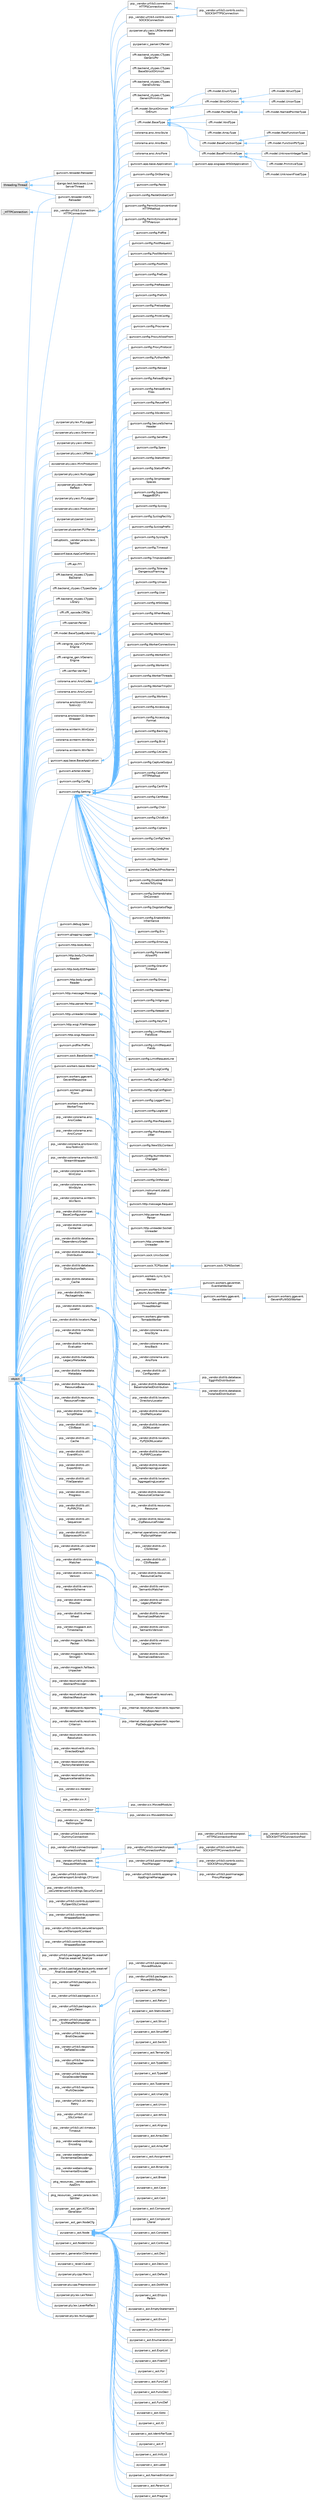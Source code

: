 digraph "Graphical Class Hierarchy"
{
 // LATEX_PDF_SIZE
  bgcolor="transparent";
  edge [fontname=Helvetica,fontsize=10,labelfontname=Helvetica,labelfontsize=10];
  node [fontname=Helvetica,fontsize=10,shape=box,height=0.2,width=0.4];
  rankdir="LR";
  Node0 [id="Node000000",label="_HTTPConnection",height=0.2,width=0.4,color="grey60", fillcolor="#E0E0E0", style="filled",tooltip=" "];
  Node0 -> Node1 [id="edge54_Node000000_Node000001",dir="back",color="steelblue1",style="solid",tooltip=" "];
  Node1 [id="Node000001",label="pip._vendor.urllib3.connection.\lHTTPConnection",height=0.2,width=0.4,color="grey40", fillcolor="white", style="filled",URL="$classpip_1_1__vendor_1_1urllib3_1_1connection_1_1_h_t_t_p_connection.html",tooltip=" "];
  Node1 -> Node2 [id="edge55_Node000001_Node000002",dir="back",color="steelblue1",style="solid",tooltip=" "];
  Node2 [id="Node000002",label="pip._vendor.urllib3.connection.\lHTTPSConnection",height=0.2,width=0.4,color="grey40", fillcolor="white", style="filled",URL="$classpip_1_1__vendor_1_1urllib3_1_1connection_1_1_h_t_t_p_s_connection.html",tooltip=" "];
  Node2 -> Node3 [id="edge56_Node000002_Node000003",dir="back",color="steelblue1",style="solid",tooltip=" "];
  Node3 [id="Node000003",label="pip._vendor.urllib3.contrib.socks.\lSOCKSHTTPSConnection",height=0.2,width=0.4,color="grey40", fillcolor="white", style="filled",URL="$classpip_1_1__vendor_1_1urllib3_1_1contrib_1_1socks_1_1_s_o_c_k_s_h_t_t_p_s_connection.html",tooltip=" "];
  Node1 -> Node4 [id="edge57_Node000001_Node000004",dir="back",color="steelblue1",style="solid",tooltip=" "];
  Node4 [id="Node000004",label="pip._vendor.urllib3.contrib.socks.\lSOCKSConnection",height=0.2,width=0.4,color="grey40", fillcolor="white", style="filled",URL="$classpip_1_1__vendor_1_1urllib3_1_1contrib_1_1socks_1_1_s_o_c_k_s_connection.html",tooltip=" "];
  Node4 -> Node3 [id="edge58_Node000004_Node000003",dir="back",color="steelblue1",style="solid",tooltip=" "];
  Node5 [id="Node000005",label="object",height=0.2,width=0.4,color="grey60", fillcolor="#E0E0E0", style="filled",tooltip=" "];
  Node5 -> Node6 [id="edge59_Node000005_Node000006",dir="back",color="steelblue1",style="solid",tooltip=" "];
  Node6 [id="Node000006",label="appconf.base.AppConfOptions",height=0.2,width=0.4,color="grey40", fillcolor="white", style="filled",URL="$classappconf_1_1base_1_1_app_conf_options.html",tooltip=" "];
  Node5 -> Node7 [id="edge60_Node000005_Node000007",dir="back",color="steelblue1",style="solid",tooltip=" "];
  Node7 [id="Node000007",label="cffi.api.FFI",height=0.2,width=0.4,color="grey40", fillcolor="white", style="filled",URL="$classcffi_1_1api_1_1_f_f_i.html",tooltip=" "];
  Node5 -> Node8 [id="edge61_Node000005_Node000008",dir="back",color="steelblue1",style="solid",tooltip=" "];
  Node8 [id="Node000008",label="cffi.backend_ctypes.CTypes\lBackend",height=0.2,width=0.4,color="grey40", fillcolor="white", style="filled",URL="$classcffi_1_1backend__ctypes_1_1_c_types_backend.html",tooltip=" "];
  Node5 -> Node9 [id="edge62_Node000005_Node000009",dir="back",color="steelblue1",style="solid",tooltip=" "];
  Node9 [id="Node000009",label="cffi.backend_ctypes.CTypesData",height=0.2,width=0.4,color="grey40", fillcolor="white", style="filled",URL="$classcffi_1_1backend__ctypes_1_1_c_types_data.html",tooltip=" "];
  Node9 -> Node10 [id="edge63_Node000009_Node000010",dir="back",color="steelblue1",style="solid",tooltip=" "];
  Node10 [id="Node000010",label="cffi.backend_ctypes.CTypes\lBaseStructOrUnion",height=0.2,width=0.4,color="grey40", fillcolor="white", style="filled",URL="$classcffi_1_1backend__ctypes_1_1_c_types_base_struct_or_union.html",tooltip=" "];
  Node9 -> Node11 [id="edge64_Node000009_Node000011",dir="back",color="steelblue1",style="solid",tooltip=" "];
  Node11 [id="Node000011",label="cffi.backend_ctypes.CTypes\lGenericArray",height=0.2,width=0.4,color="grey40", fillcolor="white", style="filled",URL="$classcffi_1_1backend__ctypes_1_1_c_types_generic_array.html",tooltip=" "];
  Node9 -> Node12 [id="edge65_Node000009_Node000012",dir="back",color="steelblue1",style="solid",tooltip=" "];
  Node12 [id="Node000012",label="cffi.backend_ctypes.CTypes\lGenericPrimitive",height=0.2,width=0.4,color="grey40", fillcolor="white", style="filled",URL="$classcffi_1_1backend__ctypes_1_1_c_types_generic_primitive.html",tooltip=" "];
  Node9 -> Node13 [id="edge66_Node000009_Node000013",dir="back",color="steelblue1",style="solid",tooltip=" "];
  Node13 [id="Node000013",label="cffi.backend_ctypes.CTypes\lGenericPtr",height=0.2,width=0.4,color="grey40", fillcolor="white", style="filled",URL="$classcffi_1_1backend__ctypes_1_1_c_types_generic_ptr.html",tooltip=" "];
  Node5 -> Node14 [id="edge67_Node000005_Node000014",dir="back",color="steelblue1",style="solid",tooltip=" "];
  Node14 [id="Node000014",label="cffi.backend_ctypes.CTypes\lLibrary",height=0.2,width=0.4,color="grey40", fillcolor="white", style="filled",URL="$classcffi_1_1backend__ctypes_1_1_c_types_library.html",tooltip=" "];
  Node5 -> Node15 [id="edge68_Node000005_Node000015",dir="back",color="steelblue1",style="solid",tooltip=" "];
  Node15 [id="Node000015",label="cffi.cffi_opcode.CffiOp",height=0.2,width=0.4,color="grey40", fillcolor="white", style="filled",URL="$classcffi_1_1cffi__opcode_1_1_cffi_op.html",tooltip=" "];
  Node5 -> Node16 [id="edge69_Node000005_Node000016",dir="back",color="steelblue1",style="solid",tooltip=" "];
  Node16 [id="Node000016",label="cffi.cparser.Parser",height=0.2,width=0.4,color="grey40", fillcolor="white", style="filled",URL="$classcffi_1_1cparser_1_1_parser.html",tooltip=" "];
  Node5 -> Node17 [id="edge70_Node000005_Node000017",dir="back",color="steelblue1",style="solid",tooltip=" "];
  Node17 [id="Node000017",label="cffi.model.BaseTypeByIdentity",height=0.2,width=0.4,color="grey40", fillcolor="white", style="filled",URL="$classcffi_1_1model_1_1_base_type_by_identity.html",tooltip=" "];
  Node17 -> Node18 [id="edge71_Node000017_Node000018",dir="back",color="steelblue1",style="solid",tooltip=" "];
  Node18 [id="Node000018",label="cffi.model.BaseType",height=0.2,width=0.4,color="grey40", fillcolor="white", style="filled",URL="$classcffi_1_1model_1_1_base_type.html",tooltip=" "];
  Node18 -> Node19 [id="edge72_Node000018_Node000019",dir="back",color="steelblue1",style="solid",tooltip=" "];
  Node19 [id="Node000019",label="cffi.model.ArrayType",height=0.2,width=0.4,color="grey40", fillcolor="white", style="filled",URL="$classcffi_1_1model_1_1_array_type.html",tooltip=" "];
  Node18 -> Node20 [id="edge73_Node000018_Node000020",dir="back",color="steelblue1",style="solid",tooltip=" "];
  Node20 [id="Node000020",label="cffi.model.BaseFunctionType",height=0.2,width=0.4,color="grey40", fillcolor="white", style="filled",URL="$classcffi_1_1model_1_1_base_function_type.html",tooltip=" "];
  Node20 -> Node21 [id="edge74_Node000020_Node000021",dir="back",color="steelblue1",style="solid",tooltip=" "];
  Node21 [id="Node000021",label="cffi.model.FunctionPtrType",height=0.2,width=0.4,color="grey40", fillcolor="white", style="filled",URL="$classcffi_1_1model_1_1_function_ptr_type.html",tooltip=" "];
  Node20 -> Node22 [id="edge75_Node000020_Node000022",dir="back",color="steelblue1",style="solid",tooltip=" "];
  Node22 [id="Node000022",label="cffi.model.RawFunctionType",height=0.2,width=0.4,color="grey40", fillcolor="white", style="filled",URL="$classcffi_1_1model_1_1_raw_function_type.html",tooltip=" "];
  Node18 -> Node23 [id="edge76_Node000018_Node000023",dir="back",color="steelblue1",style="solid",tooltip=" "];
  Node23 [id="Node000023",label="cffi.model.BasePrimitiveType",height=0.2,width=0.4,color="grey40", fillcolor="white", style="filled",URL="$classcffi_1_1model_1_1_base_primitive_type.html",tooltip=" "];
  Node23 -> Node24 [id="edge77_Node000023_Node000024",dir="back",color="steelblue1",style="solid",tooltip=" "];
  Node24 [id="Node000024",label="cffi.model.PrimitiveType",height=0.2,width=0.4,color="grey40", fillcolor="white", style="filled",URL="$classcffi_1_1model_1_1_primitive_type.html",tooltip=" "];
  Node23 -> Node25 [id="edge78_Node000023_Node000025",dir="back",color="steelblue1",style="solid",tooltip=" "];
  Node25 [id="Node000025",label="cffi.model.UnknownFloatType",height=0.2,width=0.4,color="grey40", fillcolor="white", style="filled",URL="$classcffi_1_1model_1_1_unknown_float_type.html",tooltip=" "];
  Node23 -> Node26 [id="edge79_Node000023_Node000026",dir="back",color="steelblue1",style="solid",tooltip=" "];
  Node26 [id="Node000026",label="cffi.model.UnknownIntegerType",height=0.2,width=0.4,color="grey40", fillcolor="white", style="filled",URL="$classcffi_1_1model_1_1_unknown_integer_type.html",tooltip=" "];
  Node18 -> Node27 [id="edge80_Node000018_Node000027",dir="back",color="steelblue1",style="solid",tooltip=" "];
  Node27 [id="Node000027",label="cffi.model.PointerType",height=0.2,width=0.4,color="grey40", fillcolor="white", style="filled",URL="$classcffi_1_1model_1_1_pointer_type.html",tooltip=" "];
  Node27 -> Node28 [id="edge81_Node000027_Node000028",dir="back",color="steelblue1",style="solid",tooltip=" "];
  Node28 [id="Node000028",label="cffi.model.NamedPointerType",height=0.2,width=0.4,color="grey40", fillcolor="white", style="filled",URL="$classcffi_1_1model_1_1_named_pointer_type.html",tooltip=" "];
  Node18 -> Node29 [id="edge82_Node000018_Node000029",dir="back",color="steelblue1",style="solid",tooltip=" "];
  Node29 [id="Node000029",label="cffi.model.VoidType",height=0.2,width=0.4,color="grey40", fillcolor="white", style="filled",URL="$classcffi_1_1model_1_1_void_type.html",tooltip=" "];
  Node17 -> Node30 [id="edge83_Node000017_Node000030",dir="back",color="steelblue1",style="solid",tooltip=" "];
  Node30 [id="Node000030",label="cffi.model.StructOrUnion\lOrEnum",height=0.2,width=0.4,color="grey40", fillcolor="white", style="filled",URL="$classcffi_1_1model_1_1_struct_or_union_or_enum.html",tooltip=" "];
  Node30 -> Node31 [id="edge84_Node000030_Node000031",dir="back",color="steelblue1",style="solid",tooltip=" "];
  Node31 [id="Node000031",label="cffi.model.EnumType",height=0.2,width=0.4,color="grey40", fillcolor="white", style="filled",URL="$classcffi_1_1model_1_1_enum_type.html",tooltip=" "];
  Node30 -> Node32 [id="edge85_Node000030_Node000032",dir="back",color="steelblue1",style="solid",tooltip=" "];
  Node32 [id="Node000032",label="cffi.model.StructOrUnion",height=0.2,width=0.4,color="grey40", fillcolor="white", style="filled",URL="$classcffi_1_1model_1_1_struct_or_union.html",tooltip=" "];
  Node32 -> Node33 [id="edge86_Node000032_Node000033",dir="back",color="steelblue1",style="solid",tooltip=" "];
  Node33 [id="Node000033",label="cffi.model.StructType",height=0.2,width=0.4,color="grey40", fillcolor="white", style="filled",URL="$classcffi_1_1model_1_1_struct_type.html",tooltip=" "];
  Node32 -> Node34 [id="edge87_Node000032_Node000034",dir="back",color="steelblue1",style="solid",tooltip=" "];
  Node34 [id="Node000034",label="cffi.model.UnionType",height=0.2,width=0.4,color="grey40", fillcolor="white", style="filled",URL="$classcffi_1_1model_1_1_union_type.html",tooltip=" "];
  Node5 -> Node35 [id="edge88_Node000005_Node000035",dir="back",color="steelblue1",style="solid",tooltip=" "];
  Node35 [id="Node000035",label="cffi.vengine_cpy.VCPython\lEngine",height=0.2,width=0.4,color="grey40", fillcolor="white", style="filled",URL="$classcffi_1_1vengine__cpy_1_1_v_c_python_engine.html",tooltip=" "];
  Node5 -> Node36 [id="edge89_Node000005_Node000036",dir="back",color="steelblue1",style="solid",tooltip=" "];
  Node36 [id="Node000036",label="cffi.vengine_gen.VGeneric\lEngine",height=0.2,width=0.4,color="grey40", fillcolor="white", style="filled",URL="$classcffi_1_1vengine__gen_1_1_v_generic_engine.html",tooltip=" "];
  Node5 -> Node37 [id="edge90_Node000005_Node000037",dir="back",color="steelblue1",style="solid",tooltip=" "];
  Node37 [id="Node000037",label="cffi.verifier.Verifier",height=0.2,width=0.4,color="grey40", fillcolor="white", style="filled",URL="$classcffi_1_1verifier_1_1_verifier.html",tooltip=" "];
  Node5 -> Node38 [id="edge91_Node000005_Node000038",dir="back",color="steelblue1",style="solid",tooltip=" "];
  Node38 [id="Node000038",label="colorama.ansi.AnsiCodes",height=0.2,width=0.4,color="grey40", fillcolor="white", style="filled",URL="$classcolorama_1_1ansi_1_1_ansi_codes.html",tooltip=" "];
  Node38 -> Node39 [id="edge92_Node000038_Node000039",dir="back",color="steelblue1",style="solid",tooltip=" "];
  Node39 [id="Node000039",label="colorama.ansi.AnsiBack",height=0.2,width=0.4,color="grey40", fillcolor="white", style="filled",URL="$classcolorama_1_1ansi_1_1_ansi_back.html",tooltip=" "];
  Node38 -> Node40 [id="edge93_Node000038_Node000040",dir="back",color="steelblue1",style="solid",tooltip=" "];
  Node40 [id="Node000040",label="colorama.ansi.AnsiFore",height=0.2,width=0.4,color="grey40", fillcolor="white", style="filled",URL="$classcolorama_1_1ansi_1_1_ansi_fore.html",tooltip=" "];
  Node38 -> Node41 [id="edge94_Node000038_Node000041",dir="back",color="steelblue1",style="solid",tooltip=" "];
  Node41 [id="Node000041",label="colorama.ansi.AnsiStyle",height=0.2,width=0.4,color="grey40", fillcolor="white", style="filled",URL="$classcolorama_1_1ansi_1_1_ansi_style.html",tooltip=" "];
  Node5 -> Node42 [id="edge95_Node000005_Node000042",dir="back",color="steelblue1",style="solid",tooltip=" "];
  Node42 [id="Node000042",label="colorama.ansi.AnsiCursor",height=0.2,width=0.4,color="grey40", fillcolor="white", style="filled",URL="$classcolorama_1_1ansi_1_1_ansi_cursor.html",tooltip=" "];
  Node5 -> Node43 [id="edge96_Node000005_Node000043",dir="back",color="steelblue1",style="solid",tooltip=" "];
  Node43 [id="Node000043",label="colorama.ansitowin32.Ansi\lToWin32",height=0.2,width=0.4,color="grey40", fillcolor="white", style="filled",URL="$classcolorama_1_1ansitowin32_1_1_ansi_to_win32.html",tooltip=" "];
  Node5 -> Node44 [id="edge97_Node000005_Node000044",dir="back",color="steelblue1",style="solid",tooltip=" "];
  Node44 [id="Node000044",label="colorama.ansitowin32.Stream\lWrapper",height=0.2,width=0.4,color="grey40", fillcolor="white", style="filled",URL="$classcolorama_1_1ansitowin32_1_1_stream_wrapper.html",tooltip=" "];
  Node5 -> Node45 [id="edge98_Node000005_Node000045",dir="back",color="steelblue1",style="solid",tooltip=" "];
  Node45 [id="Node000045",label="colorama.winterm.WinColor",height=0.2,width=0.4,color="grey40", fillcolor="white", style="filled",URL="$classcolorama_1_1winterm_1_1_win_color.html",tooltip=" "];
  Node5 -> Node46 [id="edge99_Node000005_Node000046",dir="back",color="steelblue1",style="solid",tooltip=" "];
  Node46 [id="Node000046",label="colorama.winterm.WinStyle",height=0.2,width=0.4,color="grey40", fillcolor="white", style="filled",URL="$classcolorama_1_1winterm_1_1_win_style.html",tooltip=" "];
  Node5 -> Node47 [id="edge100_Node000005_Node000047",dir="back",color="steelblue1",style="solid",tooltip=" "];
  Node47 [id="Node000047",label="colorama.winterm.WinTerm",height=0.2,width=0.4,color="grey40", fillcolor="white", style="filled",URL="$classcolorama_1_1winterm_1_1_win_term.html",tooltip=" "];
  Node5 -> Node48 [id="edge101_Node000005_Node000048",dir="back",color="steelblue1",style="solid",tooltip=" "];
  Node48 [id="Node000048",label="gunicorn.app.base.BaseApplication",height=0.2,width=0.4,color="grey40", fillcolor="white", style="filled",URL="$classgunicorn_1_1app_1_1base_1_1_base_application.html",tooltip=" "];
  Node48 -> Node49 [id="edge102_Node000048_Node000049",dir="back",color="steelblue1",style="solid",tooltip=" "];
  Node49 [id="Node000049",label="gunicorn.app.base.Application",height=0.2,width=0.4,color="grey40", fillcolor="white", style="filled",URL="$classgunicorn_1_1app_1_1base_1_1_application.html",tooltip=" "];
  Node49 -> Node50 [id="edge103_Node000049_Node000050",dir="back",color="steelblue1",style="solid",tooltip=" "];
  Node50 [id="Node000050",label="gunicorn.app.wsgiapp.WSGIApplication",height=0.2,width=0.4,color="grey40", fillcolor="white", style="filled",URL="$classgunicorn_1_1app_1_1wsgiapp_1_1_w_s_g_i_application.html",tooltip=" "];
  Node5 -> Node51 [id="edge104_Node000005_Node000051",dir="back",color="steelblue1",style="solid",tooltip=" "];
  Node51 [id="Node000051",label="gunicorn.arbiter.Arbiter",height=0.2,width=0.4,color="grey40", fillcolor="white", style="filled",URL="$classgunicorn_1_1arbiter_1_1_arbiter.html",tooltip=" "];
  Node5 -> Node52 [id="edge105_Node000005_Node000052",dir="back",color="steelblue1",style="solid",tooltip=" "];
  Node52 [id="Node000052",label="gunicorn.config.Config",height=0.2,width=0.4,color="grey40", fillcolor="white", style="filled",URL="$classgunicorn_1_1config_1_1_config.html",tooltip=" "];
  Node5 -> Node53 [id="edge106_Node000005_Node000053",dir="back",color="steelblue1",style="solid",tooltip=" "];
  Node53 [id="Node000053",label="gunicorn.config.Setting",height=0.2,width=0.4,color="grey40", fillcolor="white", style="filled",URL="$classgunicorn_1_1config_1_1_setting.html",tooltip=" "];
  Node53 -> Node54 [id="edge107_Node000053_Node000054",dir="back",color="steelblue1",style="solid",tooltip=" "];
  Node54 [id="Node000054",label="gunicorn.config.AccessLog",height=0.2,width=0.4,color="grey40", fillcolor="white", style="filled",URL="$classgunicorn_1_1config_1_1_access_log.html",tooltip=" "];
  Node53 -> Node55 [id="edge108_Node000053_Node000055",dir="back",color="steelblue1",style="solid",tooltip=" "];
  Node55 [id="Node000055",label="gunicorn.config.AccessLog\lFormat",height=0.2,width=0.4,color="grey40", fillcolor="white", style="filled",URL="$classgunicorn_1_1config_1_1_access_log_format.html",tooltip=" "];
  Node53 -> Node56 [id="edge109_Node000053_Node000056",dir="back",color="steelblue1",style="solid",tooltip=" "];
  Node56 [id="Node000056",label="gunicorn.config.Backlog",height=0.2,width=0.4,color="grey40", fillcolor="white", style="filled",URL="$classgunicorn_1_1config_1_1_backlog.html",tooltip=" "];
  Node53 -> Node57 [id="edge110_Node000053_Node000057",dir="back",color="steelblue1",style="solid",tooltip=" "];
  Node57 [id="Node000057",label="gunicorn.config.Bind",height=0.2,width=0.4,color="grey40", fillcolor="white", style="filled",URL="$classgunicorn_1_1config_1_1_bind.html",tooltip=" "];
  Node53 -> Node58 [id="edge111_Node000053_Node000058",dir="back",color="steelblue1",style="solid",tooltip=" "];
  Node58 [id="Node000058",label="gunicorn.config.CACerts",height=0.2,width=0.4,color="grey40", fillcolor="white", style="filled",URL="$classgunicorn_1_1config_1_1_c_a_certs.html",tooltip=" "];
  Node53 -> Node59 [id="edge112_Node000053_Node000059",dir="back",color="steelblue1",style="solid",tooltip=" "];
  Node59 [id="Node000059",label="gunicorn.config.CaptureOutput",height=0.2,width=0.4,color="grey40", fillcolor="white", style="filled",URL="$classgunicorn_1_1config_1_1_capture_output.html",tooltip=" "];
  Node53 -> Node60 [id="edge113_Node000053_Node000060",dir="back",color="steelblue1",style="solid",tooltip=" "];
  Node60 [id="Node000060",label="gunicorn.config.Casefold\lHTTPMethod",height=0.2,width=0.4,color="grey40", fillcolor="white", style="filled",URL="$classgunicorn_1_1config_1_1_casefold_h_t_t_p_method.html",tooltip=" "];
  Node53 -> Node61 [id="edge114_Node000053_Node000061",dir="back",color="steelblue1",style="solid",tooltip=" "];
  Node61 [id="Node000061",label="gunicorn.config.CertFile",height=0.2,width=0.4,color="grey40", fillcolor="white", style="filled",URL="$classgunicorn_1_1config_1_1_cert_file.html",tooltip=" "];
  Node53 -> Node62 [id="edge115_Node000053_Node000062",dir="back",color="steelblue1",style="solid",tooltip=" "];
  Node62 [id="Node000062",label="gunicorn.config.CertReqs",height=0.2,width=0.4,color="grey40", fillcolor="white", style="filled",URL="$classgunicorn_1_1config_1_1_cert_reqs.html",tooltip=" "];
  Node53 -> Node63 [id="edge116_Node000053_Node000063",dir="back",color="steelblue1",style="solid",tooltip=" "];
  Node63 [id="Node000063",label="gunicorn.config.Chdir",height=0.2,width=0.4,color="grey40", fillcolor="white", style="filled",URL="$classgunicorn_1_1config_1_1_chdir.html",tooltip=" "];
  Node53 -> Node64 [id="edge117_Node000053_Node000064",dir="back",color="steelblue1",style="solid",tooltip=" "];
  Node64 [id="Node000064",label="gunicorn.config.ChildExit",height=0.2,width=0.4,color="grey40", fillcolor="white", style="filled",URL="$classgunicorn_1_1config_1_1_child_exit.html",tooltip=" "];
  Node53 -> Node65 [id="edge118_Node000053_Node000065",dir="back",color="steelblue1",style="solid",tooltip=" "];
  Node65 [id="Node000065",label="gunicorn.config.Ciphers",height=0.2,width=0.4,color="grey40", fillcolor="white", style="filled",URL="$classgunicorn_1_1config_1_1_ciphers.html",tooltip=" "];
  Node53 -> Node66 [id="edge119_Node000053_Node000066",dir="back",color="steelblue1",style="solid",tooltip=" "];
  Node66 [id="Node000066",label="gunicorn.config.ConfigCheck",height=0.2,width=0.4,color="grey40", fillcolor="white", style="filled",URL="$classgunicorn_1_1config_1_1_config_check.html",tooltip=" "];
  Node53 -> Node67 [id="edge120_Node000053_Node000067",dir="back",color="steelblue1",style="solid",tooltip=" "];
  Node67 [id="Node000067",label="gunicorn.config.ConfigFile",height=0.2,width=0.4,color="grey40", fillcolor="white", style="filled",URL="$classgunicorn_1_1config_1_1_config_file.html",tooltip=" "];
  Node53 -> Node68 [id="edge121_Node000053_Node000068",dir="back",color="steelblue1",style="solid",tooltip=" "];
  Node68 [id="Node000068",label="gunicorn.config.Daemon",height=0.2,width=0.4,color="grey40", fillcolor="white", style="filled",URL="$classgunicorn_1_1config_1_1_daemon.html",tooltip=" "];
  Node53 -> Node69 [id="edge122_Node000053_Node000069",dir="back",color="steelblue1",style="solid",tooltip=" "];
  Node69 [id="Node000069",label="gunicorn.config.DefaultProcName",height=0.2,width=0.4,color="grey40", fillcolor="white", style="filled",URL="$classgunicorn_1_1config_1_1_default_proc_name.html",tooltip=" "];
  Node53 -> Node70 [id="edge123_Node000053_Node000070",dir="back",color="steelblue1",style="solid",tooltip=" "];
  Node70 [id="Node000070",label="gunicorn.config.DisableRedirect\lAccessToSyslog",height=0.2,width=0.4,color="grey40", fillcolor="white", style="filled",URL="$classgunicorn_1_1config_1_1_disable_redirect_access_to_syslog.html",tooltip=" "];
  Node53 -> Node71 [id="edge124_Node000053_Node000071",dir="back",color="steelblue1",style="solid",tooltip=" "];
  Node71 [id="Node000071",label="gunicorn.config.DoHandshake\lOnConnect",height=0.2,width=0.4,color="grey40", fillcolor="white", style="filled",URL="$classgunicorn_1_1config_1_1_do_handshake_on_connect.html",tooltip=" "];
  Node53 -> Node72 [id="edge125_Node000053_Node000072",dir="back",color="steelblue1",style="solid",tooltip=" "];
  Node72 [id="Node000072",label="gunicorn.config.DogstatsdTags",height=0.2,width=0.4,color="grey40", fillcolor="white", style="filled",URL="$classgunicorn_1_1config_1_1_dogstatsd_tags.html",tooltip=" "];
  Node53 -> Node73 [id="edge126_Node000053_Node000073",dir="back",color="steelblue1",style="solid",tooltip=" "];
  Node73 [id="Node000073",label="gunicorn.config.EnableStdio\lInheritance",height=0.2,width=0.4,color="grey40", fillcolor="white", style="filled",URL="$classgunicorn_1_1config_1_1_enable_stdio_inheritance.html",tooltip=" "];
  Node53 -> Node74 [id="edge127_Node000053_Node000074",dir="back",color="steelblue1",style="solid",tooltip=" "];
  Node74 [id="Node000074",label="gunicorn.config.Env",height=0.2,width=0.4,color="grey40", fillcolor="white", style="filled",URL="$classgunicorn_1_1config_1_1_env.html",tooltip=" "];
  Node53 -> Node75 [id="edge128_Node000053_Node000075",dir="back",color="steelblue1",style="solid",tooltip=" "];
  Node75 [id="Node000075",label="gunicorn.config.ErrorLog",height=0.2,width=0.4,color="grey40", fillcolor="white", style="filled",URL="$classgunicorn_1_1config_1_1_error_log.html",tooltip=" "];
  Node53 -> Node76 [id="edge129_Node000053_Node000076",dir="back",color="steelblue1",style="solid",tooltip=" "];
  Node76 [id="Node000076",label="gunicorn.config.Forwarded\lAllowIPS",height=0.2,width=0.4,color="grey40", fillcolor="white", style="filled",URL="$classgunicorn_1_1config_1_1_forwarded_allow_i_p_s.html",tooltip=" "];
  Node53 -> Node77 [id="edge130_Node000053_Node000077",dir="back",color="steelblue1",style="solid",tooltip=" "];
  Node77 [id="Node000077",label="gunicorn.config.Graceful\lTimeout",height=0.2,width=0.4,color="grey40", fillcolor="white", style="filled",URL="$classgunicorn_1_1config_1_1_graceful_timeout.html",tooltip=" "];
  Node53 -> Node78 [id="edge131_Node000053_Node000078",dir="back",color="steelblue1",style="solid",tooltip=" "];
  Node78 [id="Node000078",label="gunicorn.config.Group",height=0.2,width=0.4,color="grey40", fillcolor="white", style="filled",URL="$classgunicorn_1_1config_1_1_group.html",tooltip=" "];
  Node53 -> Node79 [id="edge132_Node000053_Node000079",dir="back",color="steelblue1",style="solid",tooltip=" "];
  Node79 [id="Node000079",label="gunicorn.config.HeaderMap",height=0.2,width=0.4,color="grey40", fillcolor="white", style="filled",URL="$classgunicorn_1_1config_1_1_header_map.html",tooltip=" "];
  Node53 -> Node80 [id="edge133_Node000053_Node000080",dir="back",color="steelblue1",style="solid",tooltip=" "];
  Node80 [id="Node000080",label="gunicorn.config.Initgroups",height=0.2,width=0.4,color="grey40", fillcolor="white", style="filled",URL="$classgunicorn_1_1config_1_1_initgroups.html",tooltip=" "];
  Node53 -> Node81 [id="edge134_Node000053_Node000081",dir="back",color="steelblue1",style="solid",tooltip=" "];
  Node81 [id="Node000081",label="gunicorn.config.Keepalive",height=0.2,width=0.4,color="grey40", fillcolor="white", style="filled",URL="$classgunicorn_1_1config_1_1_keepalive.html",tooltip=" "];
  Node53 -> Node82 [id="edge135_Node000053_Node000082",dir="back",color="steelblue1",style="solid",tooltip=" "];
  Node82 [id="Node000082",label="gunicorn.config.KeyFile",height=0.2,width=0.4,color="grey40", fillcolor="white", style="filled",URL="$classgunicorn_1_1config_1_1_key_file.html",tooltip=" "];
  Node53 -> Node83 [id="edge136_Node000053_Node000083",dir="back",color="steelblue1",style="solid",tooltip=" "];
  Node83 [id="Node000083",label="gunicorn.config.LimitRequest\lFieldSize",height=0.2,width=0.4,color="grey40", fillcolor="white", style="filled",URL="$classgunicorn_1_1config_1_1_limit_request_field_size.html",tooltip=" "];
  Node53 -> Node84 [id="edge137_Node000053_Node000084",dir="back",color="steelblue1",style="solid",tooltip=" "];
  Node84 [id="Node000084",label="gunicorn.config.LimitRequest\lFields",height=0.2,width=0.4,color="grey40", fillcolor="white", style="filled",URL="$classgunicorn_1_1config_1_1_limit_request_fields.html",tooltip=" "];
  Node53 -> Node85 [id="edge138_Node000053_Node000085",dir="back",color="steelblue1",style="solid",tooltip=" "];
  Node85 [id="Node000085",label="gunicorn.config.LimitRequestLine",height=0.2,width=0.4,color="grey40", fillcolor="white", style="filled",URL="$classgunicorn_1_1config_1_1_limit_request_line.html",tooltip=" "];
  Node53 -> Node86 [id="edge139_Node000053_Node000086",dir="back",color="steelblue1",style="solid",tooltip=" "];
  Node86 [id="Node000086",label="gunicorn.config.LogConfig",height=0.2,width=0.4,color="grey40", fillcolor="white", style="filled",URL="$classgunicorn_1_1config_1_1_log_config.html",tooltip=" "];
  Node53 -> Node87 [id="edge140_Node000053_Node000087",dir="back",color="steelblue1",style="solid",tooltip=" "];
  Node87 [id="Node000087",label="gunicorn.config.LogConfigDict",height=0.2,width=0.4,color="grey40", fillcolor="white", style="filled",URL="$classgunicorn_1_1config_1_1_log_config_dict.html",tooltip=" "];
  Node53 -> Node88 [id="edge141_Node000053_Node000088",dir="back",color="steelblue1",style="solid",tooltip=" "];
  Node88 [id="Node000088",label="gunicorn.config.LogConfigJson",height=0.2,width=0.4,color="grey40", fillcolor="white", style="filled",URL="$classgunicorn_1_1config_1_1_log_config_json.html",tooltip=" "];
  Node53 -> Node89 [id="edge142_Node000053_Node000089",dir="back",color="steelblue1",style="solid",tooltip=" "];
  Node89 [id="Node000089",label="gunicorn.config.LoggerClass",height=0.2,width=0.4,color="grey40", fillcolor="white", style="filled",URL="$classgunicorn_1_1config_1_1_logger_class.html",tooltip=" "];
  Node53 -> Node90 [id="edge143_Node000053_Node000090",dir="back",color="steelblue1",style="solid",tooltip=" "];
  Node90 [id="Node000090",label="gunicorn.config.Loglevel",height=0.2,width=0.4,color="grey40", fillcolor="white", style="filled",URL="$classgunicorn_1_1config_1_1_loglevel.html",tooltip=" "];
  Node53 -> Node91 [id="edge144_Node000053_Node000091",dir="back",color="steelblue1",style="solid",tooltip=" "];
  Node91 [id="Node000091",label="gunicorn.config.MaxRequests",height=0.2,width=0.4,color="grey40", fillcolor="white", style="filled",URL="$classgunicorn_1_1config_1_1_max_requests.html",tooltip=" "];
  Node53 -> Node92 [id="edge145_Node000053_Node000092",dir="back",color="steelblue1",style="solid",tooltip=" "];
  Node92 [id="Node000092",label="gunicorn.config.MaxRequests\lJitter",height=0.2,width=0.4,color="grey40", fillcolor="white", style="filled",URL="$classgunicorn_1_1config_1_1_max_requests_jitter.html",tooltip=" "];
  Node53 -> Node93 [id="edge146_Node000053_Node000093",dir="back",color="steelblue1",style="solid",tooltip=" "];
  Node93 [id="Node000093",label="gunicorn.config.NewSSLContext",height=0.2,width=0.4,color="grey40", fillcolor="white", style="filled",URL="$classgunicorn_1_1config_1_1_new_s_s_l_context.html",tooltip=" "];
  Node53 -> Node94 [id="edge147_Node000053_Node000094",dir="back",color="steelblue1",style="solid",tooltip=" "];
  Node94 [id="Node000094",label="gunicorn.config.NumWorkers\lChanged",height=0.2,width=0.4,color="grey40", fillcolor="white", style="filled",URL="$classgunicorn_1_1config_1_1_num_workers_changed.html",tooltip=" "];
  Node53 -> Node95 [id="edge148_Node000053_Node000095",dir="back",color="steelblue1",style="solid",tooltip=" "];
  Node95 [id="Node000095",label="gunicorn.config.OnExit",height=0.2,width=0.4,color="grey40", fillcolor="white", style="filled",URL="$classgunicorn_1_1config_1_1_on_exit.html",tooltip=" "];
  Node53 -> Node96 [id="edge149_Node000053_Node000096",dir="back",color="steelblue1",style="solid",tooltip=" "];
  Node96 [id="Node000096",label="gunicorn.config.OnReload",height=0.2,width=0.4,color="grey40", fillcolor="white", style="filled",URL="$classgunicorn_1_1config_1_1_on_reload.html",tooltip=" "];
  Node53 -> Node97 [id="edge150_Node000053_Node000097",dir="back",color="steelblue1",style="solid",tooltip=" "];
  Node97 [id="Node000097",label="gunicorn.config.OnStarting",height=0.2,width=0.4,color="grey40", fillcolor="white", style="filled",URL="$classgunicorn_1_1config_1_1_on_starting.html",tooltip=" "];
  Node53 -> Node98 [id="edge151_Node000053_Node000098",dir="back",color="steelblue1",style="solid",tooltip=" "];
  Node98 [id="Node000098",label="gunicorn.config.Paste",height=0.2,width=0.4,color="grey40", fillcolor="white", style="filled",URL="$classgunicorn_1_1config_1_1_paste.html",tooltip=" "];
  Node53 -> Node99 [id="edge152_Node000053_Node000099",dir="back",color="steelblue1",style="solid",tooltip=" "];
  Node99 [id="Node000099",label="gunicorn.config.PasteGlobalConf",height=0.2,width=0.4,color="grey40", fillcolor="white", style="filled",URL="$classgunicorn_1_1config_1_1_paste_global_conf.html",tooltip=" "];
  Node53 -> Node100 [id="edge153_Node000053_Node000100",dir="back",color="steelblue1",style="solid",tooltip=" "];
  Node100 [id="Node000100",label="gunicorn.config.PermitUnconventional\lHTTPMethod",height=0.2,width=0.4,color="grey40", fillcolor="white", style="filled",URL="$classgunicorn_1_1config_1_1_permit_unconventional_h_t_t_p_method.html",tooltip=" "];
  Node53 -> Node101 [id="edge154_Node000053_Node000101",dir="back",color="steelblue1",style="solid",tooltip=" "];
  Node101 [id="Node000101",label="gunicorn.config.PermitUnconventional\lHTTPVersion",height=0.2,width=0.4,color="grey40", fillcolor="white", style="filled",URL="$classgunicorn_1_1config_1_1_permit_unconventional_h_t_t_p_version.html",tooltip=" "];
  Node53 -> Node102 [id="edge155_Node000053_Node000102",dir="back",color="steelblue1",style="solid",tooltip=" "];
  Node102 [id="Node000102",label="gunicorn.config.Pidfile",height=0.2,width=0.4,color="grey40", fillcolor="white", style="filled",URL="$classgunicorn_1_1config_1_1_pidfile.html",tooltip=" "];
  Node53 -> Node103 [id="edge156_Node000053_Node000103",dir="back",color="steelblue1",style="solid",tooltip=" "];
  Node103 [id="Node000103",label="gunicorn.config.PostRequest",height=0.2,width=0.4,color="grey40", fillcolor="white", style="filled",URL="$classgunicorn_1_1config_1_1_post_request.html",tooltip=" "];
  Node53 -> Node104 [id="edge157_Node000053_Node000104",dir="back",color="steelblue1",style="solid",tooltip=" "];
  Node104 [id="Node000104",label="gunicorn.config.PostWorkerInit",height=0.2,width=0.4,color="grey40", fillcolor="white", style="filled",URL="$classgunicorn_1_1config_1_1_post_worker_init.html",tooltip=" "];
  Node53 -> Node105 [id="edge158_Node000053_Node000105",dir="back",color="steelblue1",style="solid",tooltip=" "];
  Node105 [id="Node000105",label="gunicorn.config.Postfork",height=0.2,width=0.4,color="grey40", fillcolor="white", style="filled",URL="$classgunicorn_1_1config_1_1_postfork.html",tooltip=" "];
  Node53 -> Node106 [id="edge159_Node000053_Node000106",dir="back",color="steelblue1",style="solid",tooltip=" "];
  Node106 [id="Node000106",label="gunicorn.config.PreExec",height=0.2,width=0.4,color="grey40", fillcolor="white", style="filled",URL="$classgunicorn_1_1config_1_1_pre_exec.html",tooltip=" "];
  Node53 -> Node107 [id="edge160_Node000053_Node000107",dir="back",color="steelblue1",style="solid",tooltip=" "];
  Node107 [id="Node000107",label="gunicorn.config.PreRequest",height=0.2,width=0.4,color="grey40", fillcolor="white", style="filled",URL="$classgunicorn_1_1config_1_1_pre_request.html",tooltip=" "];
  Node53 -> Node108 [id="edge161_Node000053_Node000108",dir="back",color="steelblue1",style="solid",tooltip=" "];
  Node108 [id="Node000108",label="gunicorn.config.Prefork",height=0.2,width=0.4,color="grey40", fillcolor="white", style="filled",URL="$classgunicorn_1_1config_1_1_prefork.html",tooltip=" "];
  Node53 -> Node109 [id="edge162_Node000053_Node000109",dir="back",color="steelblue1",style="solid",tooltip=" "];
  Node109 [id="Node000109",label="gunicorn.config.PreloadApp",height=0.2,width=0.4,color="grey40", fillcolor="white", style="filled",URL="$classgunicorn_1_1config_1_1_preload_app.html",tooltip=" "];
  Node53 -> Node110 [id="edge163_Node000053_Node000110",dir="back",color="steelblue1",style="solid",tooltip=" "];
  Node110 [id="Node000110",label="gunicorn.config.PrintConfig",height=0.2,width=0.4,color="grey40", fillcolor="white", style="filled",URL="$classgunicorn_1_1config_1_1_print_config.html",tooltip=" "];
  Node53 -> Node111 [id="edge164_Node000053_Node000111",dir="back",color="steelblue1",style="solid",tooltip=" "];
  Node111 [id="Node000111",label="gunicorn.config.Procname",height=0.2,width=0.4,color="grey40", fillcolor="white", style="filled",URL="$classgunicorn_1_1config_1_1_procname.html",tooltip=" "];
  Node53 -> Node112 [id="edge165_Node000053_Node000112",dir="back",color="steelblue1",style="solid",tooltip=" "];
  Node112 [id="Node000112",label="gunicorn.config.ProxyAllowFrom",height=0.2,width=0.4,color="grey40", fillcolor="white", style="filled",URL="$classgunicorn_1_1config_1_1_proxy_allow_from.html",tooltip=" "];
  Node53 -> Node113 [id="edge166_Node000053_Node000113",dir="back",color="steelblue1",style="solid",tooltip=" "];
  Node113 [id="Node000113",label="gunicorn.config.ProxyProtocol",height=0.2,width=0.4,color="grey40", fillcolor="white", style="filled",URL="$classgunicorn_1_1config_1_1_proxy_protocol.html",tooltip=" "];
  Node53 -> Node114 [id="edge167_Node000053_Node000114",dir="back",color="steelblue1",style="solid",tooltip=" "];
  Node114 [id="Node000114",label="gunicorn.config.PythonPath",height=0.2,width=0.4,color="grey40", fillcolor="white", style="filled",URL="$classgunicorn_1_1config_1_1_python_path.html",tooltip=" "];
  Node53 -> Node115 [id="edge168_Node000053_Node000115",dir="back",color="steelblue1",style="solid",tooltip=" "];
  Node115 [id="Node000115",label="gunicorn.config.Reload",height=0.2,width=0.4,color="grey40", fillcolor="white", style="filled",URL="$classgunicorn_1_1config_1_1_reload.html",tooltip=" "];
  Node53 -> Node116 [id="edge169_Node000053_Node000116",dir="back",color="steelblue1",style="solid",tooltip=" "];
  Node116 [id="Node000116",label="gunicorn.config.ReloadEngine",height=0.2,width=0.4,color="grey40", fillcolor="white", style="filled",URL="$classgunicorn_1_1config_1_1_reload_engine.html",tooltip=" "];
  Node53 -> Node117 [id="edge170_Node000053_Node000117",dir="back",color="steelblue1",style="solid",tooltip=" "];
  Node117 [id="Node000117",label="gunicorn.config.ReloadExtra\lFiles",height=0.2,width=0.4,color="grey40", fillcolor="white", style="filled",URL="$classgunicorn_1_1config_1_1_reload_extra_files.html",tooltip=" "];
  Node53 -> Node118 [id="edge171_Node000053_Node000118",dir="back",color="steelblue1",style="solid",tooltip=" "];
  Node118 [id="Node000118",label="gunicorn.config.ReusePort",height=0.2,width=0.4,color="grey40", fillcolor="white", style="filled",URL="$classgunicorn_1_1config_1_1_reuse_port.html",tooltip=" "];
  Node53 -> Node119 [id="edge172_Node000053_Node000119",dir="back",color="steelblue1",style="solid",tooltip=" "];
  Node119 [id="Node000119",label="gunicorn.config.SSLVersion",height=0.2,width=0.4,color="grey40", fillcolor="white", style="filled",URL="$classgunicorn_1_1config_1_1_s_s_l_version.html",tooltip=" "];
  Node53 -> Node120 [id="edge173_Node000053_Node000120",dir="back",color="steelblue1",style="solid",tooltip=" "];
  Node120 [id="Node000120",label="gunicorn.config.SecureScheme\lHeader",height=0.2,width=0.4,color="grey40", fillcolor="white", style="filled",URL="$classgunicorn_1_1config_1_1_secure_scheme_header.html",tooltip=" "];
  Node53 -> Node121 [id="edge174_Node000053_Node000121",dir="back",color="steelblue1",style="solid",tooltip=" "];
  Node121 [id="Node000121",label="gunicorn.config.Sendfile",height=0.2,width=0.4,color="grey40", fillcolor="white", style="filled",URL="$classgunicorn_1_1config_1_1_sendfile.html",tooltip=" "];
  Node53 -> Node122 [id="edge175_Node000053_Node000122",dir="back",color="steelblue1",style="solid",tooltip=" "];
  Node122 [id="Node000122",label="gunicorn.config.Spew",height=0.2,width=0.4,color="grey40", fillcolor="white", style="filled",URL="$classgunicorn_1_1config_1_1_spew.html",tooltip=" "];
  Node53 -> Node123 [id="edge176_Node000053_Node000123",dir="back",color="steelblue1",style="solid",tooltip=" "];
  Node123 [id="Node000123",label="gunicorn.config.StatsdHost",height=0.2,width=0.4,color="grey40", fillcolor="white", style="filled",URL="$classgunicorn_1_1config_1_1_statsd_host.html",tooltip=" "];
  Node53 -> Node124 [id="edge177_Node000053_Node000124",dir="back",color="steelblue1",style="solid",tooltip=" "];
  Node124 [id="Node000124",label="gunicorn.config.StatsdPrefix",height=0.2,width=0.4,color="grey40", fillcolor="white", style="filled",URL="$classgunicorn_1_1config_1_1_statsd_prefix.html",tooltip=" "];
  Node53 -> Node125 [id="edge178_Node000053_Node000125",dir="back",color="steelblue1",style="solid",tooltip=" "];
  Node125 [id="Node000125",label="gunicorn.config.StripHeader\lSpaces",height=0.2,width=0.4,color="grey40", fillcolor="white", style="filled",URL="$classgunicorn_1_1config_1_1_strip_header_spaces.html",tooltip=" "];
  Node53 -> Node126 [id="edge179_Node000053_Node000126",dir="back",color="steelblue1",style="solid",tooltip=" "];
  Node126 [id="Node000126",label="gunicorn.config.Suppress\lRaggedEOFs",height=0.2,width=0.4,color="grey40", fillcolor="white", style="filled",URL="$classgunicorn_1_1config_1_1_suppress_ragged_e_o_fs.html",tooltip=" "];
  Node53 -> Node127 [id="edge180_Node000053_Node000127",dir="back",color="steelblue1",style="solid",tooltip=" "];
  Node127 [id="Node000127",label="gunicorn.config.Syslog",height=0.2,width=0.4,color="grey40", fillcolor="white", style="filled",URL="$classgunicorn_1_1config_1_1_syslog.html",tooltip=" "];
  Node53 -> Node128 [id="edge181_Node000053_Node000128",dir="back",color="steelblue1",style="solid",tooltip=" "];
  Node128 [id="Node000128",label="gunicorn.config.SyslogFacility",height=0.2,width=0.4,color="grey40", fillcolor="white", style="filled",URL="$classgunicorn_1_1config_1_1_syslog_facility.html",tooltip=" "];
  Node53 -> Node129 [id="edge182_Node000053_Node000129",dir="back",color="steelblue1",style="solid",tooltip=" "];
  Node129 [id="Node000129",label="gunicorn.config.SyslogPrefix",height=0.2,width=0.4,color="grey40", fillcolor="white", style="filled",URL="$classgunicorn_1_1config_1_1_syslog_prefix.html",tooltip=" "];
  Node53 -> Node130 [id="edge183_Node000053_Node000130",dir="back",color="steelblue1",style="solid",tooltip=" "];
  Node130 [id="Node000130",label="gunicorn.config.SyslogTo",height=0.2,width=0.4,color="grey40", fillcolor="white", style="filled",URL="$classgunicorn_1_1config_1_1_syslog_to.html",tooltip=" "];
  Node53 -> Node131 [id="edge184_Node000053_Node000131",dir="back",color="steelblue1",style="solid",tooltip=" "];
  Node131 [id="Node000131",label="gunicorn.config.Timeout",height=0.2,width=0.4,color="grey40", fillcolor="white", style="filled",URL="$classgunicorn_1_1config_1_1_timeout.html",tooltip=" "];
  Node53 -> Node132 [id="edge185_Node000053_Node000132",dir="back",color="steelblue1",style="solid",tooltip=" "];
  Node132 [id="Node000132",label="gunicorn.config.TmpUploadDir",height=0.2,width=0.4,color="grey40", fillcolor="white", style="filled",URL="$classgunicorn_1_1config_1_1_tmp_upload_dir.html",tooltip=" "];
  Node53 -> Node133 [id="edge186_Node000053_Node000133",dir="back",color="steelblue1",style="solid",tooltip=" "];
  Node133 [id="Node000133",label="gunicorn.config.Tolerate\lDangerousFraming",height=0.2,width=0.4,color="grey40", fillcolor="white", style="filled",URL="$classgunicorn_1_1config_1_1_tolerate_dangerous_framing.html",tooltip=" "];
  Node53 -> Node134 [id="edge187_Node000053_Node000134",dir="back",color="steelblue1",style="solid",tooltip=" "];
  Node134 [id="Node000134",label="gunicorn.config.Umask",height=0.2,width=0.4,color="grey40", fillcolor="white", style="filled",URL="$classgunicorn_1_1config_1_1_umask.html",tooltip=" "];
  Node53 -> Node135 [id="edge188_Node000053_Node000135",dir="back",color="steelblue1",style="solid",tooltip=" "];
  Node135 [id="Node000135",label="gunicorn.config.User",height=0.2,width=0.4,color="grey40", fillcolor="white", style="filled",URL="$classgunicorn_1_1config_1_1_user.html",tooltip=" "];
  Node53 -> Node136 [id="edge189_Node000053_Node000136",dir="back",color="steelblue1",style="solid",tooltip=" "];
  Node136 [id="Node000136",label="gunicorn.config.WSGIApp",height=0.2,width=0.4,color="grey40", fillcolor="white", style="filled",URL="$classgunicorn_1_1config_1_1_w_s_g_i_app.html",tooltip=" "];
  Node53 -> Node137 [id="edge190_Node000053_Node000137",dir="back",color="steelblue1",style="solid",tooltip=" "];
  Node137 [id="Node000137",label="gunicorn.config.WhenReady",height=0.2,width=0.4,color="grey40", fillcolor="white", style="filled",URL="$classgunicorn_1_1config_1_1_when_ready.html",tooltip=" "];
  Node53 -> Node138 [id="edge191_Node000053_Node000138",dir="back",color="steelblue1",style="solid",tooltip=" "];
  Node138 [id="Node000138",label="gunicorn.config.WorkerAbort",height=0.2,width=0.4,color="grey40", fillcolor="white", style="filled",URL="$classgunicorn_1_1config_1_1_worker_abort.html",tooltip=" "];
  Node53 -> Node139 [id="edge192_Node000053_Node000139",dir="back",color="steelblue1",style="solid",tooltip=" "];
  Node139 [id="Node000139",label="gunicorn.config.WorkerClass",height=0.2,width=0.4,color="grey40", fillcolor="white", style="filled",URL="$classgunicorn_1_1config_1_1_worker_class.html",tooltip=" "];
  Node53 -> Node140 [id="edge193_Node000053_Node000140",dir="back",color="steelblue1",style="solid",tooltip=" "];
  Node140 [id="Node000140",label="gunicorn.config.WorkerConnections",height=0.2,width=0.4,color="grey40", fillcolor="white", style="filled",URL="$classgunicorn_1_1config_1_1_worker_connections.html",tooltip=" "];
  Node53 -> Node141 [id="edge194_Node000053_Node000141",dir="back",color="steelblue1",style="solid",tooltip=" "];
  Node141 [id="Node000141",label="gunicorn.config.WorkerExit",height=0.2,width=0.4,color="grey40", fillcolor="white", style="filled",URL="$classgunicorn_1_1config_1_1_worker_exit.html",tooltip=" "];
  Node53 -> Node142 [id="edge195_Node000053_Node000142",dir="back",color="steelblue1",style="solid",tooltip=" "];
  Node142 [id="Node000142",label="gunicorn.config.WorkerInt",height=0.2,width=0.4,color="grey40", fillcolor="white", style="filled",URL="$classgunicorn_1_1config_1_1_worker_int.html",tooltip=" "];
  Node53 -> Node143 [id="edge196_Node000053_Node000143",dir="back",color="steelblue1",style="solid",tooltip=" "];
  Node143 [id="Node000143",label="gunicorn.config.WorkerThreads",height=0.2,width=0.4,color="grey40", fillcolor="white", style="filled",URL="$classgunicorn_1_1config_1_1_worker_threads.html",tooltip=" "];
  Node53 -> Node144 [id="edge197_Node000053_Node000144",dir="back",color="steelblue1",style="solid",tooltip=" "];
  Node144 [id="Node000144",label="gunicorn.config.WorkerTmpDir",height=0.2,width=0.4,color="grey40", fillcolor="white", style="filled",URL="$classgunicorn_1_1config_1_1_worker_tmp_dir.html",tooltip=" "];
  Node53 -> Node145 [id="edge198_Node000053_Node000145",dir="back",color="steelblue1",style="solid",tooltip=" "];
  Node145 [id="Node000145",label="gunicorn.config.Workers",height=0.2,width=0.4,color="grey40", fillcolor="white", style="filled",URL="$classgunicorn_1_1config_1_1_workers.html",tooltip=" "];
  Node5 -> Node146 [id="edge199_Node000005_Node000146",dir="back",color="steelblue1",style="solid",tooltip=" "];
  Node146 [id="Node000146",label="gunicorn.debug.Spew",height=0.2,width=0.4,color="grey40", fillcolor="white", style="filled",URL="$classgunicorn_1_1debug_1_1_spew.html",tooltip=" "];
  Node5 -> Node147 [id="edge200_Node000005_Node000147",dir="back",color="steelblue1",style="solid",tooltip=" "];
  Node147 [id="Node000147",label="gunicorn.glogging.Logger",height=0.2,width=0.4,color="grey40", fillcolor="white", style="filled",URL="$classgunicorn_1_1glogging_1_1_logger.html",tooltip=" "];
  Node147 -> Node148 [id="edge201_Node000147_Node000148",dir="back",color="steelblue1",style="solid",tooltip=" "];
  Node148 [id="Node000148",label="gunicorn.instrument.statsd.\lStatsd",height=0.2,width=0.4,color="grey40", fillcolor="white", style="filled",URL="$classgunicorn_1_1instrument_1_1statsd_1_1_statsd.html",tooltip=" "];
  Node5 -> Node149 [id="edge202_Node000005_Node000149",dir="back",color="steelblue1",style="solid",tooltip=" "];
  Node149 [id="Node000149",label="gunicorn.http.body.Body",height=0.2,width=0.4,color="grey40", fillcolor="white", style="filled",URL="$classgunicorn_1_1http_1_1body_1_1_body.html",tooltip=" "];
  Node5 -> Node150 [id="edge203_Node000005_Node000150",dir="back",color="steelblue1",style="solid",tooltip=" "];
  Node150 [id="Node000150",label="gunicorn.http.body.Chunked\lReader",height=0.2,width=0.4,color="grey40", fillcolor="white", style="filled",URL="$classgunicorn_1_1http_1_1body_1_1_chunked_reader.html",tooltip=" "];
  Node5 -> Node151 [id="edge204_Node000005_Node000151",dir="back",color="steelblue1",style="solid",tooltip=" "];
  Node151 [id="Node000151",label="gunicorn.http.body.EOFReader",height=0.2,width=0.4,color="grey40", fillcolor="white", style="filled",URL="$classgunicorn_1_1http_1_1body_1_1_e_o_f_reader.html",tooltip=" "];
  Node5 -> Node152 [id="edge205_Node000005_Node000152",dir="back",color="steelblue1",style="solid",tooltip=" "];
  Node152 [id="Node000152",label="gunicorn.http.body.Length\lReader",height=0.2,width=0.4,color="grey40", fillcolor="white", style="filled",URL="$classgunicorn_1_1http_1_1body_1_1_length_reader.html",tooltip=" "];
  Node5 -> Node153 [id="edge206_Node000005_Node000153",dir="back",color="steelblue1",style="solid",tooltip=" "];
  Node153 [id="Node000153",label="gunicorn.http.message.Message",height=0.2,width=0.4,color="grey40", fillcolor="white", style="filled",URL="$classgunicorn_1_1http_1_1message_1_1_message.html",tooltip=" "];
  Node153 -> Node154 [id="edge207_Node000153_Node000154",dir="back",color="steelblue1",style="solid",tooltip=" "];
  Node154 [id="Node000154",label="gunicorn.http.message.Request",height=0.2,width=0.4,color="grey40", fillcolor="white", style="filled",URL="$classgunicorn_1_1http_1_1message_1_1_request.html",tooltip=" "];
  Node5 -> Node155 [id="edge208_Node000005_Node000155",dir="back",color="steelblue1",style="solid",tooltip=" "];
  Node155 [id="Node000155",label="gunicorn.http.parser.Parser",height=0.2,width=0.4,color="grey40", fillcolor="white", style="filled",URL="$classgunicorn_1_1http_1_1parser_1_1_parser.html",tooltip=" "];
  Node155 -> Node156 [id="edge209_Node000155_Node000156",dir="back",color="steelblue1",style="solid",tooltip=" "];
  Node156 [id="Node000156",label="gunicorn.http.parser.Request\lParser",height=0.2,width=0.4,color="grey40", fillcolor="white", style="filled",URL="$classgunicorn_1_1http_1_1parser_1_1_request_parser.html",tooltip=" "];
  Node5 -> Node157 [id="edge210_Node000005_Node000157",dir="back",color="steelblue1",style="solid",tooltip=" "];
  Node157 [id="Node000157",label="gunicorn.http.unreader.Unreader",height=0.2,width=0.4,color="grey40", fillcolor="white", style="filled",URL="$classgunicorn_1_1http_1_1unreader_1_1_unreader.html",tooltip=" "];
  Node157 -> Node158 [id="edge211_Node000157_Node000158",dir="back",color="steelblue1",style="solid",tooltip=" "];
  Node158 [id="Node000158",label="gunicorn.http.unreader.Iter\lUnreader",height=0.2,width=0.4,color="grey40", fillcolor="white", style="filled",URL="$classgunicorn_1_1http_1_1unreader_1_1_iter_unreader.html",tooltip=" "];
  Node157 -> Node159 [id="edge212_Node000157_Node000159",dir="back",color="steelblue1",style="solid",tooltip=" "];
  Node159 [id="Node000159",label="gunicorn.http.unreader.Socket\lUnreader",height=0.2,width=0.4,color="grey40", fillcolor="white", style="filled",URL="$classgunicorn_1_1http_1_1unreader_1_1_socket_unreader.html",tooltip=" "];
  Node5 -> Node160 [id="edge213_Node000005_Node000160",dir="back",color="steelblue1",style="solid",tooltip=" "];
  Node160 [id="Node000160",label="gunicorn.http.wsgi.FileWrapper",height=0.2,width=0.4,color="grey40", fillcolor="white", style="filled",URL="$classgunicorn_1_1http_1_1wsgi_1_1_file_wrapper.html",tooltip=" "];
  Node5 -> Node161 [id="edge214_Node000005_Node000161",dir="back",color="steelblue1",style="solid",tooltip=" "];
  Node161 [id="Node000161",label="gunicorn.http.wsgi.Response",height=0.2,width=0.4,color="grey40", fillcolor="white", style="filled",URL="$classgunicorn_1_1http_1_1wsgi_1_1_response.html",tooltip=" "];
  Node5 -> Node162 [id="edge215_Node000005_Node000162",dir="back",color="steelblue1",style="solid",tooltip=" "];
  Node162 [id="Node000162",label="gunicorn.pidfile.Pidfile",height=0.2,width=0.4,color="grey40", fillcolor="white", style="filled",URL="$classgunicorn_1_1pidfile_1_1_pidfile.html",tooltip=" "];
  Node5 -> Node163 [id="edge216_Node000005_Node000163",dir="back",color="steelblue1",style="solid",tooltip=" "];
  Node163 [id="Node000163",label="gunicorn.reloader.Inotify\lReloader",height=0.2,width=0.4,color="grey40", fillcolor="white", style="filled",URL="$classgunicorn_1_1reloader_1_1_inotify_reloader.html",tooltip=" "];
  Node5 -> Node167 [id="edge217_Node000005_Node000167",dir="back",color="steelblue1",style="solid",tooltip=" "];
  Node167 [id="Node000167",label="gunicorn.sock.BaseSocket",height=0.2,width=0.4,color="grey40", fillcolor="white", style="filled",URL="$classgunicorn_1_1sock_1_1_base_socket.html",tooltip=" "];
  Node167 -> Node168 [id="edge218_Node000167_Node000168",dir="back",color="steelblue1",style="solid",tooltip=" "];
  Node168 [id="Node000168",label="gunicorn.sock.TCPSocket",height=0.2,width=0.4,color="grey40", fillcolor="white", style="filled",URL="$classgunicorn_1_1sock_1_1_t_c_p_socket.html",tooltip=" "];
  Node168 -> Node169 [id="edge219_Node000168_Node000169",dir="back",color="steelblue1",style="solid",tooltip=" "];
  Node169 [id="Node000169",label="gunicorn.sock.TCP6Socket",height=0.2,width=0.4,color="grey40", fillcolor="white", style="filled",URL="$classgunicorn_1_1sock_1_1_t_c_p6_socket.html",tooltip=" "];
  Node167 -> Node170 [id="edge220_Node000167_Node000170",dir="back",color="steelblue1",style="solid",tooltip=" "];
  Node170 [id="Node000170",label="gunicorn.sock.UnixSocket",height=0.2,width=0.4,color="grey40", fillcolor="white", style="filled",URL="$classgunicorn_1_1sock_1_1_unix_socket.html",tooltip=" "];
  Node5 -> Node171 [id="edge221_Node000005_Node000171",dir="back",color="steelblue1",style="solid",tooltip=" "];
  Node171 [id="Node000171",label="gunicorn.workers.base.Worker",height=0.2,width=0.4,color="grey40", fillcolor="white", style="filled",URL="$classgunicorn_1_1workers_1_1base_1_1_worker.html",tooltip=" "];
  Node171 -> Node172 [id="edge222_Node000171_Node000172",dir="back",color="steelblue1",style="solid",tooltip=" "];
  Node172 [id="Node000172",label="gunicorn.workers.base\l_async.AsyncWorker",height=0.2,width=0.4,color="grey40", fillcolor="white", style="filled",URL="$classgunicorn_1_1workers_1_1base__async_1_1_async_worker.html",tooltip=" "];
  Node172 -> Node173 [id="edge223_Node000172_Node000173",dir="back",color="steelblue1",style="solid",tooltip=" "];
  Node173 [id="Node000173",label="gunicorn.workers.geventlet.\lEventletWorker",height=0.2,width=0.4,color="grey40", fillcolor="white", style="filled",URL="$classgunicorn_1_1workers_1_1geventlet_1_1_eventlet_worker.html",tooltip=" "];
  Node172 -> Node174 [id="edge224_Node000172_Node000174",dir="back",color="steelblue1",style="solid",tooltip=" "];
  Node174 [id="Node000174",label="gunicorn.workers.ggevent.\lGeventWorker",height=0.2,width=0.4,color="grey40", fillcolor="white", style="filled",URL="$classgunicorn_1_1workers_1_1ggevent_1_1_gevent_worker.html",tooltip=" "];
  Node174 -> Node175 [id="edge225_Node000174_Node000175",dir="back",color="steelblue1",style="solid",tooltip=" "];
  Node175 [id="Node000175",label="gunicorn.workers.ggevent.\lGeventPyWSGIWorker",height=0.2,width=0.4,color="grey40", fillcolor="white", style="filled",URL="$classgunicorn_1_1workers_1_1ggevent_1_1_gevent_py_w_s_g_i_worker.html",tooltip=" "];
  Node171 -> Node176 [id="edge226_Node000171_Node000176",dir="back",color="steelblue1",style="solid",tooltip=" "];
  Node176 [id="Node000176",label="gunicorn.workers.gthread.\lThreadWorker",height=0.2,width=0.4,color="grey40", fillcolor="white", style="filled",URL="$classgunicorn_1_1workers_1_1gthread_1_1_thread_worker.html",tooltip=" "];
  Node171 -> Node177 [id="edge227_Node000171_Node000177",dir="back",color="steelblue1",style="solid",tooltip=" "];
  Node177 [id="Node000177",label="gunicorn.workers.gtornado.\lTornadoWorker",height=0.2,width=0.4,color="grey40", fillcolor="white", style="filled",URL="$classgunicorn_1_1workers_1_1gtornado_1_1_tornado_worker.html",tooltip=" "];
  Node171 -> Node178 [id="edge228_Node000171_Node000178",dir="back",color="steelblue1",style="solid",tooltip=" "];
  Node178 [id="Node000178",label="gunicorn.workers.sync.Sync\lWorker",height=0.2,width=0.4,color="grey40", fillcolor="white", style="filled",URL="$classgunicorn_1_1workers_1_1sync_1_1_sync_worker.html",tooltip=" "];
  Node5 -> Node179 [id="edge229_Node000005_Node000179",dir="back",color="steelblue1",style="solid",tooltip=" "];
  Node179 [id="Node000179",label="gunicorn.workers.ggevent.\lGeventResponse",height=0.2,width=0.4,color="grey40", fillcolor="white", style="filled",URL="$classgunicorn_1_1workers_1_1ggevent_1_1_gevent_response.html",tooltip=" "];
  Node5 -> Node180 [id="edge230_Node000005_Node000180",dir="back",color="steelblue1",style="solid",tooltip=" "];
  Node180 [id="Node000180",label="gunicorn.workers.gthread.\lTConn",height=0.2,width=0.4,color="grey40", fillcolor="white", style="filled",URL="$classgunicorn_1_1workers_1_1gthread_1_1_t_conn.html",tooltip=" "];
  Node5 -> Node181 [id="edge231_Node000005_Node000181",dir="back",color="steelblue1",style="solid",tooltip=" "];
  Node181 [id="Node000181",label="gunicorn.workers.workertmp.\lWorkerTmp",height=0.2,width=0.4,color="grey40", fillcolor="white", style="filled",URL="$classgunicorn_1_1workers_1_1workertmp_1_1_worker_tmp.html",tooltip=" "];
  Node5 -> Node182 [id="edge232_Node000005_Node000182",dir="back",color="steelblue1",style="solid",tooltip=" "];
  Node182 [id="Node000182",label="pip._vendor.colorama.ansi.\lAnsiCodes",height=0.2,width=0.4,color="grey40", fillcolor="white", style="filled",URL="$classpip_1_1__vendor_1_1colorama_1_1ansi_1_1_ansi_codes.html",tooltip=" "];
  Node182 -> Node183 [id="edge233_Node000182_Node000183",dir="back",color="steelblue1",style="solid",tooltip=" "];
  Node183 [id="Node000183",label="pip._vendor.colorama.ansi.\lAnsiBack",height=0.2,width=0.4,color="grey40", fillcolor="white", style="filled",URL="$classpip_1_1__vendor_1_1colorama_1_1ansi_1_1_ansi_back.html",tooltip=" "];
  Node182 -> Node184 [id="edge234_Node000182_Node000184",dir="back",color="steelblue1",style="solid",tooltip=" "];
  Node184 [id="Node000184",label="pip._vendor.colorama.ansi.\lAnsiFore",height=0.2,width=0.4,color="grey40", fillcolor="white", style="filled",URL="$classpip_1_1__vendor_1_1colorama_1_1ansi_1_1_ansi_fore.html",tooltip=" "];
  Node182 -> Node185 [id="edge235_Node000182_Node000185",dir="back",color="steelblue1",style="solid",tooltip=" "];
  Node185 [id="Node000185",label="pip._vendor.colorama.ansi.\lAnsiStyle",height=0.2,width=0.4,color="grey40", fillcolor="white", style="filled",URL="$classpip_1_1__vendor_1_1colorama_1_1ansi_1_1_ansi_style.html",tooltip=" "];
  Node5 -> Node186 [id="edge236_Node000005_Node000186",dir="back",color="steelblue1",style="solid",tooltip=" "];
  Node186 [id="Node000186",label="pip._vendor.colorama.ansi.\lAnsiCursor",height=0.2,width=0.4,color="grey40", fillcolor="white", style="filled",URL="$classpip_1_1__vendor_1_1colorama_1_1ansi_1_1_ansi_cursor.html",tooltip=" "];
  Node5 -> Node187 [id="edge237_Node000005_Node000187",dir="back",color="steelblue1",style="solid",tooltip=" "];
  Node187 [id="Node000187",label="pip._vendor.colorama.ansitowin32.\lAnsiToWin32",height=0.2,width=0.4,color="grey40", fillcolor="white", style="filled",URL="$classpip_1_1__vendor_1_1colorama_1_1ansitowin32_1_1_ansi_to_win32.html",tooltip=" "];
  Node5 -> Node188 [id="edge238_Node000005_Node000188",dir="back",color="steelblue1",style="solid",tooltip=" "];
  Node188 [id="Node000188",label="pip._vendor.colorama.ansitowin32.\lStreamWrapper",height=0.2,width=0.4,color="grey40", fillcolor="white", style="filled",URL="$classpip_1_1__vendor_1_1colorama_1_1ansitowin32_1_1_stream_wrapper.html",tooltip=" "];
  Node5 -> Node189 [id="edge239_Node000005_Node000189",dir="back",color="steelblue1",style="solid",tooltip=" "];
  Node189 [id="Node000189",label="pip._vendor.colorama.winterm.\lWinColor",height=0.2,width=0.4,color="grey40", fillcolor="white", style="filled",URL="$classpip_1_1__vendor_1_1colorama_1_1winterm_1_1_win_color.html",tooltip=" "];
  Node5 -> Node190 [id="edge240_Node000005_Node000190",dir="back",color="steelblue1",style="solid",tooltip=" "];
  Node190 [id="Node000190",label="pip._vendor.colorama.winterm.\lWinStyle",height=0.2,width=0.4,color="grey40", fillcolor="white", style="filled",URL="$classpip_1_1__vendor_1_1colorama_1_1winterm_1_1_win_style.html",tooltip=" "];
  Node5 -> Node191 [id="edge241_Node000005_Node000191",dir="back",color="steelblue1",style="solid",tooltip=" "];
  Node191 [id="Node000191",label="pip._vendor.colorama.winterm.\lWinTerm",height=0.2,width=0.4,color="grey40", fillcolor="white", style="filled",URL="$classpip_1_1__vendor_1_1colorama_1_1winterm_1_1_win_term.html",tooltip=" "];
  Node5 -> Node192 [id="edge242_Node000005_Node000192",dir="back",color="steelblue1",style="solid",tooltip=" "];
  Node192 [id="Node000192",label="pip._vendor.distlib.compat.\lBaseConfigurator",height=0.2,width=0.4,color="grey40", fillcolor="white", style="filled",URL="$classpip_1_1__vendor_1_1distlib_1_1compat_1_1_base_configurator.html",tooltip=" "];
  Node192 -> Node193 [id="edge243_Node000192_Node000193",dir="back",color="steelblue1",style="solid",tooltip=" "];
  Node193 [id="Node000193",label="pip._vendor.distlib.util.\lConfigurator",height=0.2,width=0.4,color="grey40", fillcolor="white", style="filled",URL="$classpip_1_1__vendor_1_1distlib_1_1util_1_1_configurator.html",tooltip=" "];
  Node5 -> Node194 [id="edge244_Node000005_Node000194",dir="back",color="steelblue1",style="solid",tooltip=" "];
  Node194 [id="Node000194",label="pip._vendor.distlib.compat.\lContainer",height=0.2,width=0.4,color="grey40", fillcolor="white", style="filled",URL="$classpip_1_1__vendor_1_1distlib_1_1compat_1_1_container.html",tooltip=" "];
  Node5 -> Node195 [id="edge245_Node000005_Node000195",dir="back",color="steelblue1",style="solid",tooltip=" "];
  Node195 [id="Node000195",label="pip._vendor.distlib.database.\lDependencyGraph",height=0.2,width=0.4,color="grey40", fillcolor="white", style="filled",URL="$classpip_1_1__vendor_1_1distlib_1_1database_1_1_dependency_graph.html",tooltip=" "];
  Node5 -> Node196 [id="edge246_Node000005_Node000196",dir="back",color="steelblue1",style="solid",tooltip=" "];
  Node196 [id="Node000196",label="pip._vendor.distlib.database.\lDistribution",height=0.2,width=0.4,color="grey40", fillcolor="white", style="filled",URL="$classpip_1_1__vendor_1_1distlib_1_1database_1_1_distribution.html",tooltip=" "];
  Node196 -> Node197 [id="edge247_Node000196_Node000197",dir="back",color="steelblue1",style="solid",tooltip=" "];
  Node197 [id="Node000197",label="pip._vendor.distlib.database.\lBaseInstalledDistribution",height=0.2,width=0.4,color="grey40", fillcolor="white", style="filled",URL="$classpip_1_1__vendor_1_1distlib_1_1database_1_1_base_installed_distribution.html",tooltip=" "];
  Node197 -> Node198 [id="edge248_Node000197_Node000198",dir="back",color="steelblue1",style="solid",tooltip=" "];
  Node198 [id="Node000198",label="pip._vendor.distlib.database.\lEggInfoDistribution",height=0.2,width=0.4,color="grey40", fillcolor="white", style="filled",URL="$classpip_1_1__vendor_1_1distlib_1_1database_1_1_egg_info_distribution.html",tooltip=" "];
  Node197 -> Node199 [id="edge249_Node000197_Node000199",dir="back",color="steelblue1",style="solid",tooltip=" "];
  Node199 [id="Node000199",label="pip._vendor.distlib.database.\lInstalledDistribution",height=0.2,width=0.4,color="grey40", fillcolor="white", style="filled",URL="$classpip_1_1__vendor_1_1distlib_1_1database_1_1_installed_distribution.html",tooltip=" "];
  Node5 -> Node200 [id="edge250_Node000005_Node000200",dir="back",color="steelblue1",style="solid",tooltip=" "];
  Node200 [id="Node000200",label="pip._vendor.distlib.database.\lDistributionPath",height=0.2,width=0.4,color="grey40", fillcolor="white", style="filled",URL="$classpip_1_1__vendor_1_1distlib_1_1database_1_1_distribution_path.html",tooltip=" "];
  Node5 -> Node201 [id="edge251_Node000005_Node000201",dir="back",color="steelblue1",style="solid",tooltip=" "];
  Node201 [id="Node000201",label="pip._vendor.distlib.database.\l_Cache",height=0.2,width=0.4,color="grey40", fillcolor="white", style="filled",URL="$classpip_1_1__vendor_1_1distlib_1_1database_1_1___cache.html",tooltip=" "];
  Node5 -> Node202 [id="edge252_Node000005_Node000202",dir="back",color="steelblue1",style="solid",tooltip=" "];
  Node202 [id="Node000202",label="pip._vendor.distlib.index.\lPackageIndex",height=0.2,width=0.4,color="grey40", fillcolor="white", style="filled",URL="$classpip_1_1__vendor_1_1distlib_1_1index_1_1_package_index.html",tooltip=" "];
  Node5 -> Node203 [id="edge253_Node000005_Node000203",dir="back",color="steelblue1",style="solid",tooltip=" "];
  Node203 [id="Node000203",label="pip._vendor.distlib.locators.\lLocator",height=0.2,width=0.4,color="grey40", fillcolor="white", style="filled",URL="$classpip_1_1__vendor_1_1distlib_1_1locators_1_1_locator.html",tooltip=" "];
  Node203 -> Node204 [id="edge254_Node000203_Node000204",dir="back",color="steelblue1",style="solid",tooltip=" "];
  Node204 [id="Node000204",label="pip._vendor.distlib.locators.\lAggregatingLocator",height=0.2,width=0.4,color="grey40", fillcolor="white", style="filled",URL="$classpip_1_1__vendor_1_1distlib_1_1locators_1_1_aggregating_locator.html",tooltip=" "];
  Node203 -> Node205 [id="edge255_Node000203_Node000205",dir="back",color="steelblue1",style="solid",tooltip=" "];
  Node205 [id="Node000205",label="pip._vendor.distlib.locators.\lDirectoryLocator",height=0.2,width=0.4,color="grey40", fillcolor="white", style="filled",URL="$classpip_1_1__vendor_1_1distlib_1_1locators_1_1_directory_locator.html",tooltip=" "];
  Node203 -> Node206 [id="edge256_Node000203_Node000206",dir="back",color="steelblue1",style="solid",tooltip=" "];
  Node206 [id="Node000206",label="pip._vendor.distlib.locators.\lDistPathLocator",height=0.2,width=0.4,color="grey40", fillcolor="white", style="filled",URL="$classpip_1_1__vendor_1_1distlib_1_1locators_1_1_dist_path_locator.html",tooltip=" "];
  Node203 -> Node207 [id="edge257_Node000203_Node000207",dir="back",color="steelblue1",style="solid",tooltip=" "];
  Node207 [id="Node000207",label="pip._vendor.distlib.locators.\lJSONLocator",height=0.2,width=0.4,color="grey40", fillcolor="white", style="filled",URL="$classpip_1_1__vendor_1_1distlib_1_1locators_1_1_j_s_o_n_locator.html",tooltip=" "];
  Node203 -> Node208 [id="edge258_Node000203_Node000208",dir="back",color="steelblue1",style="solid",tooltip=" "];
  Node208 [id="Node000208",label="pip._vendor.distlib.locators.\lPyPIJSONLocator",height=0.2,width=0.4,color="grey40", fillcolor="white", style="filled",URL="$classpip_1_1__vendor_1_1distlib_1_1locators_1_1_py_p_i_j_s_o_n_locator.html",tooltip=" "];
  Node203 -> Node209 [id="edge259_Node000203_Node000209",dir="back",color="steelblue1",style="solid",tooltip=" "];
  Node209 [id="Node000209",label="pip._vendor.distlib.locators.\lPyPIRPCLocator",height=0.2,width=0.4,color="grey40", fillcolor="white", style="filled",URL="$classpip_1_1__vendor_1_1distlib_1_1locators_1_1_py_p_i_r_p_c_locator.html",tooltip=" "];
  Node203 -> Node210 [id="edge260_Node000203_Node000210",dir="back",color="steelblue1",style="solid",tooltip=" "];
  Node210 [id="Node000210",label="pip._vendor.distlib.locators.\lSimpleScrapingLocator",height=0.2,width=0.4,color="grey40", fillcolor="white", style="filled",URL="$classpip_1_1__vendor_1_1distlib_1_1locators_1_1_simple_scraping_locator.html",tooltip=" "];
  Node5 -> Node211 [id="edge261_Node000005_Node000211",dir="back",color="steelblue1",style="solid",tooltip=" "];
  Node211 [id="Node000211",label="pip._vendor.distlib.locators.Page",height=0.2,width=0.4,color="grey40", fillcolor="white", style="filled",URL="$classpip_1_1__vendor_1_1distlib_1_1locators_1_1_page.html",tooltip=" "];
  Node5 -> Node212 [id="edge262_Node000005_Node000212",dir="back",color="steelblue1",style="solid",tooltip=" "];
  Node212 [id="Node000212",label="pip._vendor.distlib.manifest.\lManifest",height=0.2,width=0.4,color="grey40", fillcolor="white", style="filled",URL="$classpip_1_1__vendor_1_1distlib_1_1manifest_1_1_manifest.html",tooltip=" "];
  Node5 -> Node213 [id="edge263_Node000005_Node000213",dir="back",color="steelblue1",style="solid",tooltip=" "];
  Node213 [id="Node000213",label="pip._vendor.distlib.markers.\lEvaluator",height=0.2,width=0.4,color="grey40", fillcolor="white", style="filled",URL="$classpip_1_1__vendor_1_1distlib_1_1markers_1_1_evaluator.html",tooltip=" "];
  Node5 -> Node214 [id="edge264_Node000005_Node000214",dir="back",color="steelblue1",style="solid",tooltip=" "];
  Node214 [id="Node000214",label="pip._vendor.distlib.metadata.\lLegacyMetadata",height=0.2,width=0.4,color="grey40", fillcolor="white", style="filled",URL="$classpip_1_1__vendor_1_1distlib_1_1metadata_1_1_legacy_metadata.html",tooltip=" "];
  Node5 -> Node215 [id="edge265_Node000005_Node000215",dir="back",color="steelblue1",style="solid",tooltip=" "];
  Node215 [id="Node000215",label="pip._vendor.distlib.metadata.\lMetadata",height=0.2,width=0.4,color="grey40", fillcolor="white", style="filled",URL="$classpip_1_1__vendor_1_1distlib_1_1metadata_1_1_metadata.html",tooltip=" "];
  Node5 -> Node216 [id="edge266_Node000005_Node000216",dir="back",color="steelblue1",style="solid",tooltip=" "];
  Node216 [id="Node000216",label="pip._vendor.distlib.resources.\lResourceBase",height=0.2,width=0.4,color="grey40", fillcolor="white", style="filled",URL="$classpip_1_1__vendor_1_1distlib_1_1resources_1_1_resource_base.html",tooltip=" "];
  Node216 -> Node217 [id="edge267_Node000216_Node000217",dir="back",color="steelblue1",style="solid",tooltip=" "];
  Node217 [id="Node000217",label="pip._vendor.distlib.resources.\lResource",height=0.2,width=0.4,color="grey40", fillcolor="white", style="filled",URL="$classpip_1_1__vendor_1_1distlib_1_1resources_1_1_resource.html",tooltip=" "];
  Node216 -> Node218 [id="edge268_Node000216_Node000218",dir="back",color="steelblue1",style="solid",tooltip=" "];
  Node218 [id="Node000218",label="pip._vendor.distlib.resources.\lResourceContainer",height=0.2,width=0.4,color="grey40", fillcolor="white", style="filled",URL="$classpip_1_1__vendor_1_1distlib_1_1resources_1_1_resource_container.html",tooltip=" "];
  Node5 -> Node219 [id="edge269_Node000005_Node000219",dir="back",color="steelblue1",style="solid",tooltip=" "];
  Node219 [id="Node000219",label="pip._vendor.distlib.resources.\lResourceFinder",height=0.2,width=0.4,color="grey40", fillcolor="white", style="filled",URL="$classpip_1_1__vendor_1_1distlib_1_1resources_1_1_resource_finder.html",tooltip=" "];
  Node219 -> Node220 [id="edge270_Node000219_Node000220",dir="back",color="steelblue1",style="solid",tooltip=" "];
  Node220 [id="Node000220",label="pip._vendor.distlib.resources.\lZipResourceFinder",height=0.2,width=0.4,color="grey40", fillcolor="white", style="filled",URL="$classpip_1_1__vendor_1_1distlib_1_1resources_1_1_zip_resource_finder.html",tooltip=" "];
  Node5 -> Node221 [id="edge271_Node000005_Node000221",dir="back",color="steelblue1",style="solid",tooltip=" "];
  Node221 [id="Node000221",label="pip._vendor.distlib.scripts.\lScriptMaker",height=0.2,width=0.4,color="grey40", fillcolor="white", style="filled",URL="$classpip_1_1__vendor_1_1distlib_1_1scripts_1_1_script_maker.html",tooltip=" "];
  Node221 -> Node222 [id="edge272_Node000221_Node000222",dir="back",color="steelblue1",style="solid",tooltip=" "];
  Node222 [id="Node000222",label="pip._internal.operations.install.wheel.\lPipScriptMaker",height=0.2,width=0.4,color="grey40", fillcolor="white", style="filled",URL="$classpip_1_1__internal_1_1operations_1_1install_1_1wheel_1_1_pip_script_maker.html",tooltip=" "];
  Node5 -> Node223 [id="edge273_Node000005_Node000223",dir="back",color="steelblue1",style="solid",tooltip=" "];
  Node223 [id="Node000223",label="pip._vendor.distlib.util.\lCSVBase",height=0.2,width=0.4,color="grey40", fillcolor="white", style="filled",URL="$classpip_1_1__vendor_1_1distlib_1_1util_1_1_c_s_v_base.html",tooltip=" "];
  Node223 -> Node224 [id="edge274_Node000223_Node000224",dir="back",color="steelblue1",style="solid",tooltip=" "];
  Node224 [id="Node000224",label="pip._vendor.distlib.util.\lCSVReader",height=0.2,width=0.4,color="grey40", fillcolor="white", style="filled",URL="$classpip_1_1__vendor_1_1distlib_1_1util_1_1_c_s_v_reader.html",tooltip=" "];
  Node223 -> Node225 [id="edge275_Node000223_Node000225",dir="back",color="steelblue1",style="solid",tooltip=" "];
  Node225 [id="Node000225",label="pip._vendor.distlib.util.\lCSVWriter",height=0.2,width=0.4,color="grey40", fillcolor="white", style="filled",URL="$classpip_1_1__vendor_1_1distlib_1_1util_1_1_c_s_v_writer.html",tooltip=" "];
  Node5 -> Node226 [id="edge276_Node000005_Node000226",dir="back",color="steelblue1",style="solid",tooltip=" "];
  Node226 [id="Node000226",label="pip._vendor.distlib.util.\lCache",height=0.2,width=0.4,color="grey40", fillcolor="white", style="filled",URL="$classpip_1_1__vendor_1_1distlib_1_1util_1_1_cache.html",tooltip=" "];
  Node226 -> Node227 [id="edge277_Node000226_Node000227",dir="back",color="steelblue1",style="solid",tooltip=" "];
  Node227 [id="Node000227",label="pip._vendor.distlib.resources.\lResourceCache",height=0.2,width=0.4,color="grey40", fillcolor="white", style="filled",URL="$classpip_1_1__vendor_1_1distlib_1_1resources_1_1_resource_cache.html",tooltip=" "];
  Node5 -> Node228 [id="edge278_Node000005_Node000228",dir="back",color="steelblue1",style="solid",tooltip=" "];
  Node228 [id="Node000228",label="pip._vendor.distlib.util.\lEventMixin",height=0.2,width=0.4,color="grey40", fillcolor="white", style="filled",URL="$classpip_1_1__vendor_1_1distlib_1_1util_1_1_event_mixin.html",tooltip=" "];
  Node5 -> Node229 [id="edge279_Node000005_Node000229",dir="back",color="steelblue1",style="solid",tooltip=" "];
  Node229 [id="Node000229",label="pip._vendor.distlib.util.\lExportEntry",height=0.2,width=0.4,color="grey40", fillcolor="white", style="filled",URL="$classpip_1_1__vendor_1_1distlib_1_1util_1_1_export_entry.html",tooltip=" "];
  Node5 -> Node230 [id="edge280_Node000005_Node000230",dir="back",color="steelblue1",style="solid",tooltip=" "];
  Node230 [id="Node000230",label="pip._vendor.distlib.util.\lFileOperator",height=0.2,width=0.4,color="grey40", fillcolor="white", style="filled",URL="$classpip_1_1__vendor_1_1distlib_1_1util_1_1_file_operator.html",tooltip=" "];
  Node5 -> Node231 [id="edge281_Node000005_Node000231",dir="back",color="steelblue1",style="solid",tooltip=" "];
  Node231 [id="Node000231",label="pip._vendor.distlib.util.\lProgress",height=0.2,width=0.4,color="grey40", fillcolor="white", style="filled",URL="$classpip_1_1__vendor_1_1distlib_1_1util_1_1_progress.html",tooltip=" "];
  Node5 -> Node232 [id="edge282_Node000005_Node000232",dir="back",color="steelblue1",style="solid",tooltip=" "];
  Node232 [id="Node000232",label="pip._vendor.distlib.util.\lPyPIRCFile",height=0.2,width=0.4,color="grey40", fillcolor="white", style="filled",URL="$classpip_1_1__vendor_1_1distlib_1_1util_1_1_py_p_i_r_c_file.html",tooltip=" "];
  Node5 -> Node233 [id="edge283_Node000005_Node000233",dir="back",color="steelblue1",style="solid",tooltip=" "];
  Node233 [id="Node000233",label="pip._vendor.distlib.util.\lSequencer",height=0.2,width=0.4,color="grey40", fillcolor="white", style="filled",URL="$classpip_1_1__vendor_1_1distlib_1_1util_1_1_sequencer.html",tooltip=" "];
  Node5 -> Node234 [id="edge284_Node000005_Node000234",dir="back",color="steelblue1",style="solid",tooltip=" "];
  Node234 [id="Node000234",label="pip._vendor.distlib.util.\lSubprocessMixin",height=0.2,width=0.4,color="grey40", fillcolor="white", style="filled",URL="$classpip_1_1__vendor_1_1distlib_1_1util_1_1_subprocess_mixin.html",tooltip=" "];
  Node5 -> Node235 [id="edge285_Node000005_Node000235",dir="back",color="steelblue1",style="solid",tooltip=" "];
  Node235 [id="Node000235",label="pip._vendor.distlib.util.cached\l_property",height=0.2,width=0.4,color="grey40", fillcolor="white", style="filled",URL="$classpip_1_1__vendor_1_1distlib_1_1util_1_1cached__property.html",tooltip=" "];
  Node5 -> Node236 [id="edge286_Node000005_Node000236",dir="back",color="steelblue1",style="solid",tooltip=" "];
  Node236 [id="Node000236",label="pip._vendor.distlib.version.\lMatcher",height=0.2,width=0.4,color="grey40", fillcolor="white", style="filled",URL="$classpip_1_1__vendor_1_1distlib_1_1version_1_1_matcher.html",tooltip=" "];
  Node236 -> Node237 [id="edge287_Node000236_Node000237",dir="back",color="steelblue1",style="solid",tooltip=" "];
  Node237 [id="Node000237",label="pip._vendor.distlib.version.\lLegacyMatcher",height=0.2,width=0.4,color="grey40", fillcolor="white", style="filled",URL="$classpip_1_1__vendor_1_1distlib_1_1version_1_1_legacy_matcher.html",tooltip=" "];
  Node236 -> Node238 [id="edge288_Node000236_Node000238",dir="back",color="steelblue1",style="solid",tooltip=" "];
  Node238 [id="Node000238",label="pip._vendor.distlib.version.\lNormalizedMatcher",height=0.2,width=0.4,color="grey40", fillcolor="white", style="filled",URL="$classpip_1_1__vendor_1_1distlib_1_1version_1_1_normalized_matcher.html",tooltip=" "];
  Node236 -> Node239 [id="edge289_Node000236_Node000239",dir="back",color="steelblue1",style="solid",tooltip=" "];
  Node239 [id="Node000239",label="pip._vendor.distlib.version.\lSemanticMatcher",height=0.2,width=0.4,color="grey40", fillcolor="white", style="filled",URL="$classpip_1_1__vendor_1_1distlib_1_1version_1_1_semantic_matcher.html",tooltip=" "];
  Node5 -> Node240 [id="edge290_Node000005_Node000240",dir="back",color="steelblue1",style="solid",tooltip=" "];
  Node240 [id="Node000240",label="pip._vendor.distlib.version.\lVersion",height=0.2,width=0.4,color="grey40", fillcolor="white", style="filled",URL="$classpip_1_1__vendor_1_1distlib_1_1version_1_1_version.html",tooltip=" "];
  Node240 -> Node241 [id="edge291_Node000240_Node000241",dir="back",color="steelblue1",style="solid",tooltip=" "];
  Node241 [id="Node000241",label="pip._vendor.distlib.version.\lLegacyVersion",height=0.2,width=0.4,color="grey40", fillcolor="white", style="filled",URL="$classpip_1_1__vendor_1_1distlib_1_1version_1_1_legacy_version.html",tooltip=" "];
  Node240 -> Node242 [id="edge292_Node000240_Node000242",dir="back",color="steelblue1",style="solid",tooltip=" "];
  Node242 [id="Node000242",label="pip._vendor.distlib.version.\lNormalizedVersion",height=0.2,width=0.4,color="grey40", fillcolor="white", style="filled",URL="$classpip_1_1__vendor_1_1distlib_1_1version_1_1_normalized_version.html",tooltip=" "];
  Node240 -> Node243 [id="edge293_Node000240_Node000243",dir="back",color="steelblue1",style="solid",tooltip=" "];
  Node243 [id="Node000243",label="pip._vendor.distlib.version.\lSemanticVersion",height=0.2,width=0.4,color="grey40", fillcolor="white", style="filled",URL="$classpip_1_1__vendor_1_1distlib_1_1version_1_1_semantic_version.html",tooltip=" "];
  Node5 -> Node244 [id="edge294_Node000005_Node000244",dir="back",color="steelblue1",style="solid",tooltip=" "];
  Node244 [id="Node000244",label="pip._vendor.distlib.version.\lVersionScheme",height=0.2,width=0.4,color="grey40", fillcolor="white", style="filled",URL="$classpip_1_1__vendor_1_1distlib_1_1version_1_1_version_scheme.html",tooltip=" "];
  Node5 -> Node245 [id="edge295_Node000005_Node000245",dir="back",color="steelblue1",style="solid",tooltip=" "];
  Node245 [id="Node000245",label="pip._vendor.distlib.wheel.\lMounter",height=0.2,width=0.4,color="grey40", fillcolor="white", style="filled",URL="$classpip_1_1__vendor_1_1distlib_1_1wheel_1_1_mounter.html",tooltip=" "];
  Node5 -> Node246 [id="edge296_Node000005_Node000246",dir="back",color="steelblue1",style="solid",tooltip=" "];
  Node246 [id="Node000246",label="pip._vendor.distlib.wheel.\lWheel",height=0.2,width=0.4,color="grey40", fillcolor="white", style="filled",URL="$classpip_1_1__vendor_1_1distlib_1_1wheel_1_1_wheel.html",tooltip=" "];
  Node5 -> Node247 [id="edge297_Node000005_Node000247",dir="back",color="steelblue1",style="solid",tooltip=" "];
  Node247 [id="Node000247",label="pip._vendor.msgpack.ext.\lTimestamp",height=0.2,width=0.4,color="grey40", fillcolor="white", style="filled",URL="$classpip_1_1__vendor_1_1msgpack_1_1ext_1_1_timestamp.html",tooltip=" "];
  Node5 -> Node248 [id="edge298_Node000005_Node000248",dir="back",color="steelblue1",style="solid",tooltip=" "];
  Node248 [id="Node000248",label="pip._vendor.msgpack.fallback.\lPacker",height=0.2,width=0.4,color="grey40", fillcolor="white", style="filled",URL="$classpip_1_1__vendor_1_1msgpack_1_1fallback_1_1_packer.html",tooltip=" "];
  Node5 -> Node249 [id="edge299_Node000005_Node000249",dir="back",color="steelblue1",style="solid",tooltip=" "];
  Node249 [id="Node000249",label="pip._vendor.msgpack.fallback.\lStringIO",height=0.2,width=0.4,color="grey40", fillcolor="white", style="filled",URL="$classpip_1_1__vendor_1_1msgpack_1_1fallback_1_1_string_i_o.html",tooltip=" "];
  Node5 -> Node250 [id="edge300_Node000005_Node000250",dir="back",color="steelblue1",style="solid",tooltip=" "];
  Node250 [id="Node000250",label="pip._vendor.msgpack.fallback.\lUnpacker",height=0.2,width=0.4,color="grey40", fillcolor="white", style="filled",URL="$classpip_1_1__vendor_1_1msgpack_1_1fallback_1_1_unpacker.html",tooltip=" "];
  Node5 -> Node251 [id="edge301_Node000005_Node000251",dir="back",color="steelblue1",style="solid",tooltip=" "];
  Node251 [id="Node000251",label="pip._vendor.resolvelib.providers.\lAbstractProvider",height=0.2,width=0.4,color="grey40", fillcolor="white", style="filled",URL="$classpip_1_1__vendor_1_1resolvelib_1_1providers_1_1_abstract_provider.html",tooltip=" "];
  Node5 -> Node252 [id="edge302_Node000005_Node000252",dir="back",color="steelblue1",style="solid",tooltip=" "];
  Node252 [id="Node000252",label="pip._vendor.resolvelib.providers.\lAbstractResolver",height=0.2,width=0.4,color="grey40", fillcolor="white", style="filled",URL="$classpip_1_1__vendor_1_1resolvelib_1_1providers_1_1_abstract_resolver.html",tooltip=" "];
  Node252 -> Node253 [id="edge303_Node000252_Node000253",dir="back",color="steelblue1",style="solid",tooltip=" "];
  Node253 [id="Node000253",label="pip._vendor.resolvelib.resolvers.\lResolver",height=0.2,width=0.4,color="grey40", fillcolor="white", style="filled",URL="$classpip_1_1__vendor_1_1resolvelib_1_1resolvers_1_1_resolver.html",tooltip=" "];
  Node5 -> Node254 [id="edge304_Node000005_Node000254",dir="back",color="steelblue1",style="solid",tooltip=" "];
  Node254 [id="Node000254",label="pip._vendor.resolvelib.reporters.\lBaseReporter",height=0.2,width=0.4,color="grey40", fillcolor="white", style="filled",URL="$classpip_1_1__vendor_1_1resolvelib_1_1reporters_1_1_base_reporter.html",tooltip=" "];
  Node254 -> Node255 [id="edge305_Node000254_Node000255",dir="back",color="steelblue1",style="solid",tooltip=" "];
  Node255 [id="Node000255",label="pip._internal.resolution.resolvelib.reporter.\lPipDebuggingReporter",height=0.2,width=0.4,color="grey40", fillcolor="white", style="filled",URL="$classpip_1_1__internal_1_1resolution_1_1resolvelib_1_1reporter_1_1_pip_debugging_reporter.html",tooltip=" "];
  Node254 -> Node256 [id="edge306_Node000254_Node000256",dir="back",color="steelblue1",style="solid",tooltip=" "];
  Node256 [id="Node000256",label="pip._internal.resolution.resolvelib.reporter.\lPipReporter",height=0.2,width=0.4,color="grey40", fillcolor="white", style="filled",URL="$classpip_1_1__internal_1_1resolution_1_1resolvelib_1_1reporter_1_1_pip_reporter.html",tooltip=" "];
  Node5 -> Node257 [id="edge307_Node000005_Node000257",dir="back",color="steelblue1",style="solid",tooltip=" "];
  Node257 [id="Node000257",label="pip._vendor.resolvelib.resolvers.\lCriterion",height=0.2,width=0.4,color="grey40", fillcolor="white", style="filled",URL="$classpip_1_1__vendor_1_1resolvelib_1_1resolvers_1_1_criterion.html",tooltip=" "];
  Node5 -> Node258 [id="edge308_Node000005_Node000258",dir="back",color="steelblue1",style="solid",tooltip=" "];
  Node258 [id="Node000258",label="pip._vendor.resolvelib.resolvers.\lResolution",height=0.2,width=0.4,color="grey40", fillcolor="white", style="filled",URL="$classpip_1_1__vendor_1_1resolvelib_1_1resolvers_1_1_resolution.html",tooltip=" "];
  Node5 -> Node259 [id="edge309_Node000005_Node000259",dir="back",color="steelblue1",style="solid",tooltip=" "];
  Node259 [id="Node000259",label="pip._vendor.resolvelib.structs.\lDirectedGraph",height=0.2,width=0.4,color="grey40", fillcolor="white", style="filled",URL="$classpip_1_1__vendor_1_1resolvelib_1_1structs_1_1_directed_graph.html",tooltip=" "];
  Node5 -> Node260 [id="edge310_Node000005_Node000260",dir="back",color="steelblue1",style="solid",tooltip=" "];
  Node260 [id="Node000260",label="pip._vendor.resolvelib.structs.\l_FactoryIterableView",height=0.2,width=0.4,color="grey40", fillcolor="white", style="filled",URL="$classpip_1_1__vendor_1_1resolvelib_1_1structs_1_1___factory_iterable_view.html",tooltip=" "];
  Node5 -> Node261 [id="edge311_Node000005_Node000261",dir="back",color="steelblue1",style="solid",tooltip=" "];
  Node261 [id="Node000261",label="pip._vendor.resolvelib.structs.\l_SequenceIterableView",height=0.2,width=0.4,color="grey40", fillcolor="white", style="filled",URL="$classpip_1_1__vendor_1_1resolvelib_1_1structs_1_1___sequence_iterable_view.html",tooltip=" "];
  Node5 -> Node262 [id="edge312_Node000005_Node000262",dir="back",color="steelblue1",style="solid",tooltip=" "];
  Node262 [id="Node000262",label="pip._vendor.six.Iterator",height=0.2,width=0.4,color="grey40", fillcolor="white", style="filled",URL="$classpip_1_1__vendor_1_1six_1_1_iterator.html",tooltip=" "];
  Node5 -> Node263 [id="edge313_Node000005_Node000263",dir="back",color="steelblue1",style="solid",tooltip=" "];
  Node263 [id="Node000263",label="pip._vendor.six.X",height=0.2,width=0.4,color="grey40", fillcolor="white", style="filled",URL="$classpip_1_1__vendor_1_1six_1_1_x.html",tooltip=" "];
  Node5 -> Node264 [id="edge314_Node000005_Node000264",dir="back",color="steelblue1",style="solid",tooltip=" "];
  Node264 [id="Node000264",label="pip._vendor.six._LazyDescr",height=0.2,width=0.4,color="grey40", fillcolor="white", style="filled",URL="$classpip_1_1__vendor_1_1six_1_1___lazy_descr.html",tooltip=" "];
  Node264 -> Node265 [id="edge315_Node000264_Node000265",dir="back",color="steelblue1",style="solid",tooltip=" "];
  Node265 [id="Node000265",label="pip._vendor.six.MovedAttribute",height=0.2,width=0.4,color="grey40", fillcolor="white", style="filled",URL="$classpip_1_1__vendor_1_1six_1_1_moved_attribute.html",tooltip=" "];
  Node264 -> Node266 [id="edge316_Node000264_Node000266",dir="back",color="steelblue1",style="solid",tooltip=" "];
  Node266 [id="Node000266",label="pip._vendor.six.MovedModule",height=0.2,width=0.4,color="grey40", fillcolor="white", style="filled",URL="$classpip_1_1__vendor_1_1six_1_1_moved_module.html",tooltip=" "];
  Node5 -> Node267 [id="edge317_Node000005_Node000267",dir="back",color="steelblue1",style="solid",tooltip=" "];
  Node267 [id="Node000267",label="pip._vendor.six._SixMeta\lPathImporter",height=0.2,width=0.4,color="grey40", fillcolor="white", style="filled",URL="$classpip_1_1__vendor_1_1six_1_1___six_meta_path_importer.html",tooltip=" "];
  Node5 -> Node268 [id="edge318_Node000005_Node000268",dir="back",color="steelblue1",style="solid",tooltip=" "];
  Node268 [id="Node000268",label="pip._vendor.urllib3.connection.\lDummyConnection",height=0.2,width=0.4,color="grey40", fillcolor="white", style="filled",URL="$classpip_1_1__vendor_1_1urllib3_1_1connection_1_1_dummy_connection.html",tooltip=" "];
  Node5 -> Node1 [id="edge319_Node000005_Node000001",dir="back",color="steelblue1",style="solid",tooltip=" "];
  Node5 -> Node269 [id="edge320_Node000005_Node000269",dir="back",color="steelblue1",style="solid",tooltip=" "];
  Node269 [id="Node000269",label="pip._vendor.urllib3.connectionpool.\lConnectionPool",height=0.2,width=0.4,color="grey40", fillcolor="white", style="filled",URL="$classpip_1_1__vendor_1_1urllib3_1_1connectionpool_1_1_connection_pool.html",tooltip=" "];
  Node269 -> Node270 [id="edge321_Node000269_Node000270",dir="back",color="steelblue1",style="solid",tooltip=" "];
  Node270 [id="Node000270",label="pip._vendor.urllib3.connectionpool.\lHTTPConnectionPool",height=0.2,width=0.4,color="grey40", fillcolor="white", style="filled",URL="$classpip_1_1__vendor_1_1urllib3_1_1connectionpool_1_1_h_t_t_p_connection_pool.html",tooltip=" "];
  Node270 -> Node271 [id="edge322_Node000270_Node000271",dir="back",color="steelblue1",style="solid",tooltip=" "];
  Node271 [id="Node000271",label="pip._vendor.urllib3.connectionpool.\lHTTPSConnectionPool",height=0.2,width=0.4,color="grey40", fillcolor="white", style="filled",URL="$classpip_1_1__vendor_1_1urllib3_1_1connectionpool_1_1_h_t_t_p_s_connection_pool.html",tooltip=" "];
  Node271 -> Node272 [id="edge323_Node000271_Node000272",dir="back",color="steelblue1",style="solid",tooltip=" "];
  Node272 [id="Node000272",label="pip._vendor.urllib3.contrib.socks.\lSOCKSHTTPSConnectionPool",height=0.2,width=0.4,color="grey40", fillcolor="white", style="filled",URL="$classpip_1_1__vendor_1_1urllib3_1_1contrib_1_1socks_1_1_s_o_c_k_s_h_t_t_p_s_connection_pool.html",tooltip=" "];
  Node270 -> Node273 [id="edge324_Node000270_Node000273",dir="back",color="steelblue1",style="solid",tooltip=" "];
  Node273 [id="Node000273",label="pip._vendor.urllib3.contrib.socks.\lSOCKSHTTPConnectionPool",height=0.2,width=0.4,color="grey40", fillcolor="white", style="filled",URL="$classpip_1_1__vendor_1_1urllib3_1_1contrib_1_1socks_1_1_s_o_c_k_s_h_t_t_p_connection_pool.html",tooltip=" "];
  Node5 -> Node279 [id="edge325_Node000005_Node000279",dir="back",color="steelblue1",style="solid",tooltip=" "];
  Node279 [id="Node000279",label="pip._vendor.urllib3.contrib.\l_securetransport.bindings.CFConst",height=0.2,width=0.4,color="grey40", fillcolor="white", style="filled",URL="$classpip_1_1__vendor_1_1urllib3_1_1contrib_1_1__securetransport_1_1bindings_1_1_c_f_const.html",tooltip=" "];
  Node5 -> Node280 [id="edge326_Node000005_Node000280",dir="back",color="steelblue1",style="solid",tooltip=" "];
  Node280 [id="Node000280",label="pip._vendor.urllib3.contrib.\l_securetransport.bindings.SecurityConst",height=0.2,width=0.4,color="grey40", fillcolor="white", style="filled",URL="$classpip_1_1__vendor_1_1urllib3_1_1contrib_1_1__securetransport_1_1bindings_1_1_security_const.html",tooltip=" "];
  Node5 -> Node281 [id="edge327_Node000005_Node000281",dir="back",color="steelblue1",style="solid",tooltip=" "];
  Node281 [id="Node000281",label="pip._vendor.urllib3.contrib.pyopenssl.\lPyOpenSSLContext",height=0.2,width=0.4,color="grey40", fillcolor="white", style="filled",URL="$classpip_1_1__vendor_1_1urllib3_1_1contrib_1_1pyopenssl_1_1_py_open_s_s_l_context.html",tooltip=" "];
  Node5 -> Node282 [id="edge328_Node000005_Node000282",dir="back",color="steelblue1",style="solid",tooltip=" "];
  Node282 [id="Node000282",label="pip._vendor.urllib3.contrib.pyopenssl.\lWrappedSocket",height=0.2,width=0.4,color="grey40", fillcolor="white", style="filled",URL="$classpip_1_1__vendor_1_1urllib3_1_1contrib_1_1pyopenssl_1_1_wrapped_socket.html",tooltip=" "];
  Node5 -> Node283 [id="edge329_Node000005_Node000283",dir="back",color="steelblue1",style="solid",tooltip=" "];
  Node283 [id="Node000283",label="pip._vendor.urllib3.contrib.securetransport.\lSecureTransportContext",height=0.2,width=0.4,color="grey40", fillcolor="white", style="filled",URL="$classpip_1_1__vendor_1_1urllib3_1_1contrib_1_1securetransport_1_1_secure_transport_context.html",tooltip=" "];
  Node5 -> Node284 [id="edge330_Node000005_Node000284",dir="back",color="steelblue1",style="solid",tooltip=" "];
  Node284 [id="Node000284",label="pip._vendor.urllib3.contrib.securetransport.\lWrappedSocket",height=0.2,width=0.4,color="grey40", fillcolor="white", style="filled",URL="$classpip_1_1__vendor_1_1urllib3_1_1contrib_1_1securetransport_1_1_wrapped_socket.html",tooltip=" "];
  Node5 -> Node285 [id="edge331_Node000005_Node000285",dir="back",color="steelblue1",style="solid",tooltip=" "];
  Node285 [id="Node000285",label="pip._vendor.urllib3.packages.backports.weakref\l_finalize.weakref_finalize",height=0.2,width=0.4,color="grey40", fillcolor="white", style="filled",URL="$classpip_1_1__vendor_1_1urllib3_1_1packages_1_1backports_1_1weakref__finalize_1_1weakref__finalize.html",tooltip=" "];
  Node5 -> Node286 [id="edge332_Node000005_Node000286",dir="back",color="steelblue1",style="solid",tooltip=" "];
  Node286 [id="Node000286",label="pip._vendor.urllib3.packages.backports.weakref\l_finalize.weakref_finalize._Info",height=0.2,width=0.4,color="grey40", fillcolor="white", style="filled",URL="$classpip_1_1__vendor_1_1urllib3_1_1packages_1_1backports_1_1weakref__finalize_1_1weakref__finalize_1_1___info.html",tooltip=" "];
  Node5 -> Node287 [id="edge333_Node000005_Node000287",dir="back",color="steelblue1",style="solid",tooltip=" "];
  Node287 [id="Node000287",label="pip._vendor.urllib3.packages.six.\lIterator",height=0.2,width=0.4,color="grey40", fillcolor="white", style="filled",URL="$classpip_1_1__vendor_1_1urllib3_1_1packages_1_1six_1_1_iterator.html",tooltip=" "];
  Node5 -> Node288 [id="edge334_Node000005_Node000288",dir="back",color="steelblue1",style="solid",tooltip=" "];
  Node288 [id="Node000288",label="pip._vendor.urllib3.packages.six.X",height=0.2,width=0.4,color="grey40", fillcolor="white", style="filled",URL="$classpip_1_1__vendor_1_1urllib3_1_1packages_1_1six_1_1_x.html",tooltip=" "];
  Node5 -> Node289 [id="edge335_Node000005_Node000289",dir="back",color="steelblue1",style="solid",tooltip=" "];
  Node289 [id="Node000289",label="pip._vendor.urllib3.packages.six.\l_LazyDescr",height=0.2,width=0.4,color="grey40", fillcolor="white", style="filled",URL="$classpip_1_1__vendor_1_1urllib3_1_1packages_1_1six_1_1___lazy_descr.html",tooltip=" "];
  Node289 -> Node290 [id="edge336_Node000289_Node000290",dir="back",color="steelblue1",style="solid",tooltip=" "];
  Node290 [id="Node000290",label="pip._vendor.urllib3.packages.six.\lMovedAttribute",height=0.2,width=0.4,color="grey40", fillcolor="white", style="filled",URL="$classpip_1_1__vendor_1_1urllib3_1_1packages_1_1six_1_1_moved_attribute.html",tooltip=" "];
  Node289 -> Node291 [id="edge337_Node000289_Node000291",dir="back",color="steelblue1",style="solid",tooltip=" "];
  Node291 [id="Node000291",label="pip._vendor.urllib3.packages.six.\lMovedModule",height=0.2,width=0.4,color="grey40", fillcolor="white", style="filled",URL="$classpip_1_1__vendor_1_1urllib3_1_1packages_1_1six_1_1_moved_module.html",tooltip=" "];
  Node5 -> Node292 [id="edge338_Node000005_Node000292",dir="back",color="steelblue1",style="solid",tooltip=" "];
  Node292 [id="Node000292",label="pip._vendor.urllib3.packages.six.\l_SixMetaPathImporter",height=0.2,width=0.4,color="grey40", fillcolor="white", style="filled",URL="$classpip_1_1__vendor_1_1urllib3_1_1packages_1_1six_1_1___six_meta_path_importer.html",tooltip=" "];
  Node5 -> Node274 [id="edge339_Node000005_Node000274",dir="back",color="steelblue1",style="solid",tooltip=" "];
  Node274 [id="Node000274",label="pip._vendor.urllib3.request.\lRequestMethods",height=0.2,width=0.4,color="grey40", fillcolor="white", style="filled",URL="$classpip_1_1__vendor_1_1urllib3_1_1request_1_1_request_methods.html",tooltip=" "];
  Node274 -> Node270 [id="edge340_Node000274_Node000270",dir="back",color="steelblue1",style="solid",tooltip=" "];
  Node274 -> Node275 [id="edge341_Node000274_Node000275",dir="back",color="steelblue1",style="solid",tooltip=" "];
  Node275 [id="Node000275",label="pip._vendor.urllib3.contrib.appengine.\lAppEngineManager",height=0.2,width=0.4,color="grey40", fillcolor="white", style="filled",URL="$classpip_1_1__vendor_1_1urllib3_1_1contrib_1_1appengine_1_1_app_engine_manager.html",tooltip=" "];
  Node274 -> Node276 [id="edge342_Node000274_Node000276",dir="back",color="steelblue1",style="solid",tooltip=" "];
  Node276 [id="Node000276",label="pip._vendor.urllib3.poolmanager.\lPoolManager",height=0.2,width=0.4,color="grey40", fillcolor="white", style="filled",URL="$classpip_1_1__vendor_1_1urllib3_1_1poolmanager_1_1_pool_manager.html",tooltip=" "];
  Node276 -> Node277 [id="edge343_Node000276_Node000277",dir="back",color="steelblue1",style="solid",tooltip=" "];
  Node277 [id="Node000277",label="pip._vendor.urllib3.contrib.socks.\lSOCKSProxyManager",height=0.2,width=0.4,color="grey40", fillcolor="white", style="filled",URL="$classpip_1_1__vendor_1_1urllib3_1_1contrib_1_1socks_1_1_s_o_c_k_s_proxy_manager.html",tooltip=" "];
  Node276 -> Node278 [id="edge344_Node000276_Node000278",dir="back",color="steelblue1",style="solid",tooltip=" "];
  Node278 [id="Node000278",label="pip._vendor.urllib3.poolmanager.\lProxyManager",height=0.2,width=0.4,color="grey40", fillcolor="white", style="filled",URL="$classpip_1_1__vendor_1_1urllib3_1_1poolmanager_1_1_proxy_manager.html",tooltip=" "];
  Node5 -> Node293 [id="edge345_Node000005_Node000293",dir="back",color="steelblue1",style="solid",tooltip=" "];
  Node293 [id="Node000293",label="pip._vendor.urllib3.response.\lBrotliDecoder",height=0.2,width=0.4,color="grey40", fillcolor="white", style="filled",URL="$classpip_1_1__vendor_1_1urllib3_1_1response_1_1_brotli_decoder.html",tooltip=" "];
  Node5 -> Node294 [id="edge346_Node000005_Node000294",dir="back",color="steelblue1",style="solid",tooltip=" "];
  Node294 [id="Node000294",label="pip._vendor.urllib3.response.\lDeflateDecoder",height=0.2,width=0.4,color="grey40", fillcolor="white", style="filled",URL="$classpip_1_1__vendor_1_1urllib3_1_1response_1_1_deflate_decoder.html",tooltip=" "];
  Node5 -> Node295 [id="edge347_Node000005_Node000295",dir="back",color="steelblue1",style="solid",tooltip=" "];
  Node295 [id="Node000295",label="pip._vendor.urllib3.response.\lGzipDecoder",height=0.2,width=0.4,color="grey40", fillcolor="white", style="filled",URL="$classpip_1_1__vendor_1_1urllib3_1_1response_1_1_gzip_decoder.html",tooltip=" "];
  Node5 -> Node296 [id="edge348_Node000005_Node000296",dir="back",color="steelblue1",style="solid",tooltip=" "];
  Node296 [id="Node000296",label="pip._vendor.urllib3.response.\lGzipDecoderState",height=0.2,width=0.4,color="grey40", fillcolor="white", style="filled",URL="$classpip_1_1__vendor_1_1urllib3_1_1response_1_1_gzip_decoder_state.html",tooltip=" "];
  Node5 -> Node297 [id="edge349_Node000005_Node000297",dir="back",color="steelblue1",style="solid",tooltip=" "];
  Node297 [id="Node000297",label="pip._vendor.urllib3.response.\lMultiDecoder",height=0.2,width=0.4,color="grey40", fillcolor="white", style="filled",URL="$classpip_1_1__vendor_1_1urllib3_1_1response_1_1_multi_decoder.html",tooltip=" "];
  Node5 -> Node298 [id="edge350_Node000005_Node000298",dir="back",color="steelblue1",style="solid",tooltip=" "];
  Node298 [id="Node000298",label="pip._vendor.urllib3.util.retry.\lRetry",height=0.2,width=0.4,color="grey40", fillcolor="white", style="filled",URL="$classpip_1_1__vendor_1_1urllib3_1_1util_1_1retry_1_1_retry.html",tooltip=" "];
  Node5 -> Node299 [id="edge351_Node000005_Node000299",dir="back",color="steelblue1",style="solid",tooltip=" "];
  Node299 [id="Node000299",label="pip._vendor.urllib3.util.ssl\l_.SSLContext",height=0.2,width=0.4,color="grey40", fillcolor="white", style="filled",URL="$classpip_1_1__vendor_1_1urllib3_1_1util_1_1ssl___1_1_s_s_l_context.html",tooltip=" "];
  Node5 -> Node300 [id="edge352_Node000005_Node000300",dir="back",color="steelblue1",style="solid",tooltip=" "];
  Node300 [id="Node000300",label="pip._vendor.urllib3.util.timeout.\lTimeout",height=0.2,width=0.4,color="grey40", fillcolor="white", style="filled",URL="$classpip_1_1__vendor_1_1urllib3_1_1util_1_1timeout_1_1_timeout.html",tooltip=" "];
  Node5 -> Node301 [id="edge353_Node000005_Node000301",dir="back",color="steelblue1",style="solid",tooltip=" "];
  Node301 [id="Node000301",label="pip._vendor.webencodings.\lEncoding",height=0.2,width=0.4,color="grey40", fillcolor="white", style="filled",URL="$classpip_1_1__vendor_1_1webencodings_1_1_encoding.html",tooltip=" "];
  Node5 -> Node302 [id="edge354_Node000005_Node000302",dir="back",color="steelblue1",style="solid",tooltip=" "];
  Node302 [id="Node000302",label="pip._vendor.webencodings.\lIncrementalDecoder",height=0.2,width=0.4,color="grey40", fillcolor="white", style="filled",URL="$classpip_1_1__vendor_1_1webencodings_1_1_incremental_decoder.html",tooltip=" "];
  Node5 -> Node303 [id="edge355_Node000005_Node000303",dir="back",color="steelblue1",style="solid",tooltip=" "];
  Node303 [id="Node000303",label="pip._vendor.webencodings.\lIncrementalEncoder",height=0.2,width=0.4,color="grey40", fillcolor="white", style="filled",URL="$classpip_1_1__vendor_1_1webencodings_1_1_incremental_encoder.html",tooltip=" "];
  Node5 -> Node304 [id="edge356_Node000005_Node000304",dir="back",color="steelblue1",style="solid",tooltip=" "];
  Node304 [id="Node000304",label="pkg_resources._vendor.appdirs.\lAppDirs",height=0.2,width=0.4,color="grey40", fillcolor="white", style="filled",URL="$classpkg__resources_1_1__vendor_1_1appdirs_1_1_app_dirs.html",tooltip=" "];
  Node5 -> Node305 [id="edge357_Node000005_Node000305",dir="back",color="steelblue1",style="solid",tooltip=" "];
  Node305 [id="Node000305",label="pkg_resources._vendor.jaraco.text.\lSplitter",height=0.2,width=0.4,color="grey40", fillcolor="white", style="filled",URL="$classpkg__resources_1_1__vendor_1_1jaraco_1_1text_1_1_splitter.html",tooltip=" "];
  Node5 -> Node306 [id="edge358_Node000005_Node000306",dir="back",color="steelblue1",style="solid",tooltip=" "];
  Node306 [id="Node000306",label="pycparser._ast_gen.ASTCode\lGenerator",height=0.2,width=0.4,color="grey40", fillcolor="white", style="filled",URL="$classpycparser_1_1__ast__gen_1_1_a_s_t_code_generator.html",tooltip=" "];
  Node5 -> Node307 [id="edge359_Node000005_Node000307",dir="back",color="steelblue1",style="solid",tooltip=" "];
  Node307 [id="Node000307",label="pycparser._ast_gen.NodeCfg",height=0.2,width=0.4,color="grey40", fillcolor="white", style="filled",URL="$classpycparser_1_1__ast__gen_1_1_node_cfg.html",tooltip=" "];
  Node5 -> Node308 [id="edge360_Node000005_Node000308",dir="back",color="steelblue1",style="solid",tooltip=" "];
  Node308 [id="Node000308",label="pycparser.c_ast.Node",height=0.2,width=0.4,color="grey40", fillcolor="white", style="filled",URL="$classpycparser_1_1c__ast_1_1_node.html",tooltip=" "];
  Node308 -> Node309 [id="edge361_Node000308_Node000309",dir="back",color="steelblue1",style="solid",tooltip=" "];
  Node309 [id="Node000309",label="pycparser.c_ast.Alignas",height=0.2,width=0.4,color="grey40", fillcolor="white", style="filled",URL="$classpycparser_1_1c__ast_1_1_alignas.html",tooltip=" "];
  Node308 -> Node310 [id="edge362_Node000308_Node000310",dir="back",color="steelblue1",style="solid",tooltip=" "];
  Node310 [id="Node000310",label="pycparser.c_ast.ArrayDecl",height=0.2,width=0.4,color="grey40", fillcolor="white", style="filled",URL="$classpycparser_1_1c__ast_1_1_array_decl.html",tooltip=" "];
  Node308 -> Node311 [id="edge363_Node000308_Node000311",dir="back",color="steelblue1",style="solid",tooltip=" "];
  Node311 [id="Node000311",label="pycparser.c_ast.ArrayRef",height=0.2,width=0.4,color="grey40", fillcolor="white", style="filled",URL="$classpycparser_1_1c__ast_1_1_array_ref.html",tooltip=" "];
  Node308 -> Node312 [id="edge364_Node000308_Node000312",dir="back",color="steelblue1",style="solid",tooltip=" "];
  Node312 [id="Node000312",label="pycparser.c_ast.Assignment",height=0.2,width=0.4,color="grey40", fillcolor="white", style="filled",URL="$classpycparser_1_1c__ast_1_1_assignment.html",tooltip=" "];
  Node308 -> Node313 [id="edge365_Node000308_Node000313",dir="back",color="steelblue1",style="solid",tooltip=" "];
  Node313 [id="Node000313",label="pycparser.c_ast.BinaryOp",height=0.2,width=0.4,color="grey40", fillcolor="white", style="filled",URL="$classpycparser_1_1c__ast_1_1_binary_op.html",tooltip=" "];
  Node308 -> Node314 [id="edge366_Node000308_Node000314",dir="back",color="steelblue1",style="solid",tooltip=" "];
  Node314 [id="Node000314",label="pycparser.c_ast.Break",height=0.2,width=0.4,color="grey40", fillcolor="white", style="filled",URL="$classpycparser_1_1c__ast_1_1_break.html",tooltip=" "];
  Node308 -> Node315 [id="edge367_Node000308_Node000315",dir="back",color="steelblue1",style="solid",tooltip=" "];
  Node315 [id="Node000315",label="pycparser.c_ast.Case",height=0.2,width=0.4,color="grey40", fillcolor="white", style="filled",URL="$classpycparser_1_1c__ast_1_1_case.html",tooltip=" "];
  Node308 -> Node316 [id="edge368_Node000308_Node000316",dir="back",color="steelblue1",style="solid",tooltip=" "];
  Node316 [id="Node000316",label="pycparser.c_ast.Cast",height=0.2,width=0.4,color="grey40", fillcolor="white", style="filled",URL="$classpycparser_1_1c__ast_1_1_cast.html",tooltip=" "];
  Node308 -> Node317 [id="edge369_Node000308_Node000317",dir="back",color="steelblue1",style="solid",tooltip=" "];
  Node317 [id="Node000317",label="pycparser.c_ast.Compound",height=0.2,width=0.4,color="grey40", fillcolor="white", style="filled",URL="$classpycparser_1_1c__ast_1_1_compound.html",tooltip=" "];
  Node308 -> Node318 [id="edge370_Node000308_Node000318",dir="back",color="steelblue1",style="solid",tooltip=" "];
  Node318 [id="Node000318",label="pycparser.c_ast.Compound\lLiteral",height=0.2,width=0.4,color="grey40", fillcolor="white", style="filled",URL="$classpycparser_1_1c__ast_1_1_compound_literal.html",tooltip=" "];
  Node308 -> Node319 [id="edge371_Node000308_Node000319",dir="back",color="steelblue1",style="solid",tooltip=" "];
  Node319 [id="Node000319",label="pycparser.c_ast.Constant",height=0.2,width=0.4,color="grey40", fillcolor="white", style="filled",URL="$classpycparser_1_1c__ast_1_1_constant.html",tooltip=" "];
  Node308 -> Node320 [id="edge372_Node000308_Node000320",dir="back",color="steelblue1",style="solid",tooltip=" "];
  Node320 [id="Node000320",label="pycparser.c_ast.Continue",height=0.2,width=0.4,color="grey40", fillcolor="white", style="filled",URL="$classpycparser_1_1c__ast_1_1_continue.html",tooltip=" "];
  Node308 -> Node321 [id="edge373_Node000308_Node000321",dir="back",color="steelblue1",style="solid",tooltip=" "];
  Node321 [id="Node000321",label="pycparser.c_ast.Decl",height=0.2,width=0.4,color="grey40", fillcolor="white", style="filled",URL="$classpycparser_1_1c__ast_1_1_decl.html",tooltip=" "];
  Node308 -> Node322 [id="edge374_Node000308_Node000322",dir="back",color="steelblue1",style="solid",tooltip=" "];
  Node322 [id="Node000322",label="pycparser.c_ast.DeclList",height=0.2,width=0.4,color="grey40", fillcolor="white", style="filled",URL="$classpycparser_1_1c__ast_1_1_decl_list.html",tooltip=" "];
  Node308 -> Node323 [id="edge375_Node000308_Node000323",dir="back",color="steelblue1",style="solid",tooltip=" "];
  Node323 [id="Node000323",label="pycparser.c_ast.Default",height=0.2,width=0.4,color="grey40", fillcolor="white", style="filled",URL="$classpycparser_1_1c__ast_1_1_default.html",tooltip=" "];
  Node308 -> Node324 [id="edge376_Node000308_Node000324",dir="back",color="steelblue1",style="solid",tooltip=" "];
  Node324 [id="Node000324",label="pycparser.c_ast.DoWhile",height=0.2,width=0.4,color="grey40", fillcolor="white", style="filled",URL="$classpycparser_1_1c__ast_1_1_do_while.html",tooltip=" "];
  Node308 -> Node325 [id="edge377_Node000308_Node000325",dir="back",color="steelblue1",style="solid",tooltip=" "];
  Node325 [id="Node000325",label="pycparser.c_ast.Ellipsis\lParam",height=0.2,width=0.4,color="grey40", fillcolor="white", style="filled",URL="$classpycparser_1_1c__ast_1_1_ellipsis_param.html",tooltip=" "];
  Node308 -> Node326 [id="edge378_Node000308_Node000326",dir="back",color="steelblue1",style="solid",tooltip=" "];
  Node326 [id="Node000326",label="pycparser.c_ast.EmptyStatement",height=0.2,width=0.4,color="grey40", fillcolor="white", style="filled",URL="$classpycparser_1_1c__ast_1_1_empty_statement.html",tooltip=" "];
  Node308 -> Node327 [id="edge379_Node000308_Node000327",dir="back",color="steelblue1",style="solid",tooltip=" "];
  Node327 [id="Node000327",label="pycparser.c_ast.Enum",height=0.2,width=0.4,color="grey40", fillcolor="white", style="filled",URL="$classpycparser_1_1c__ast_1_1_enum.html",tooltip=" "];
  Node308 -> Node328 [id="edge380_Node000308_Node000328",dir="back",color="steelblue1",style="solid",tooltip=" "];
  Node328 [id="Node000328",label="pycparser.c_ast.Enumerator",height=0.2,width=0.4,color="grey40", fillcolor="white", style="filled",URL="$classpycparser_1_1c__ast_1_1_enumerator.html",tooltip=" "];
  Node308 -> Node329 [id="edge381_Node000308_Node000329",dir="back",color="steelblue1",style="solid",tooltip=" "];
  Node329 [id="Node000329",label="pycparser.c_ast.EnumeratorList",height=0.2,width=0.4,color="grey40", fillcolor="white", style="filled",URL="$classpycparser_1_1c__ast_1_1_enumerator_list.html",tooltip=" "];
  Node308 -> Node330 [id="edge382_Node000308_Node000330",dir="back",color="steelblue1",style="solid",tooltip=" "];
  Node330 [id="Node000330",label="pycparser.c_ast.ExprList",height=0.2,width=0.4,color="grey40", fillcolor="white", style="filled",URL="$classpycparser_1_1c__ast_1_1_expr_list.html",tooltip=" "];
  Node308 -> Node331 [id="edge383_Node000308_Node000331",dir="back",color="steelblue1",style="solid",tooltip=" "];
  Node331 [id="Node000331",label="pycparser.c_ast.FileAST",height=0.2,width=0.4,color="grey40", fillcolor="white", style="filled",URL="$classpycparser_1_1c__ast_1_1_file_a_s_t.html",tooltip=" "];
  Node308 -> Node332 [id="edge384_Node000308_Node000332",dir="back",color="steelblue1",style="solid",tooltip=" "];
  Node332 [id="Node000332",label="pycparser.c_ast.For",height=0.2,width=0.4,color="grey40", fillcolor="white", style="filled",URL="$classpycparser_1_1c__ast_1_1_for.html",tooltip=" "];
  Node308 -> Node333 [id="edge385_Node000308_Node000333",dir="back",color="steelblue1",style="solid",tooltip=" "];
  Node333 [id="Node000333",label="pycparser.c_ast.FuncCall",height=0.2,width=0.4,color="grey40", fillcolor="white", style="filled",URL="$classpycparser_1_1c__ast_1_1_func_call.html",tooltip=" "];
  Node308 -> Node334 [id="edge386_Node000308_Node000334",dir="back",color="steelblue1",style="solid",tooltip=" "];
  Node334 [id="Node000334",label="pycparser.c_ast.FuncDecl",height=0.2,width=0.4,color="grey40", fillcolor="white", style="filled",URL="$classpycparser_1_1c__ast_1_1_func_decl.html",tooltip=" "];
  Node308 -> Node335 [id="edge387_Node000308_Node000335",dir="back",color="steelblue1",style="solid",tooltip=" "];
  Node335 [id="Node000335",label="pycparser.c_ast.FuncDef",height=0.2,width=0.4,color="grey40", fillcolor="white", style="filled",URL="$classpycparser_1_1c__ast_1_1_func_def.html",tooltip=" "];
  Node308 -> Node336 [id="edge388_Node000308_Node000336",dir="back",color="steelblue1",style="solid",tooltip=" "];
  Node336 [id="Node000336",label="pycparser.c_ast.Goto",height=0.2,width=0.4,color="grey40", fillcolor="white", style="filled",URL="$classpycparser_1_1c__ast_1_1_goto.html",tooltip=" "];
  Node308 -> Node337 [id="edge389_Node000308_Node000337",dir="back",color="steelblue1",style="solid",tooltip=" "];
  Node337 [id="Node000337",label="pycparser.c_ast.ID",height=0.2,width=0.4,color="grey40", fillcolor="white", style="filled",URL="$classpycparser_1_1c__ast_1_1_i_d.html",tooltip=" "];
  Node308 -> Node338 [id="edge390_Node000308_Node000338",dir="back",color="steelblue1",style="solid",tooltip=" "];
  Node338 [id="Node000338",label="pycparser.c_ast.IdentifierType",height=0.2,width=0.4,color="grey40", fillcolor="white", style="filled",URL="$classpycparser_1_1c__ast_1_1_identifier_type.html",tooltip=" "];
  Node308 -> Node339 [id="edge391_Node000308_Node000339",dir="back",color="steelblue1",style="solid",tooltip=" "];
  Node339 [id="Node000339",label="pycparser.c_ast.If",height=0.2,width=0.4,color="grey40", fillcolor="white", style="filled",URL="$classpycparser_1_1c__ast_1_1_if.html",tooltip=" "];
  Node308 -> Node340 [id="edge392_Node000308_Node000340",dir="back",color="steelblue1",style="solid",tooltip=" "];
  Node340 [id="Node000340",label="pycparser.c_ast.InitList",height=0.2,width=0.4,color="grey40", fillcolor="white", style="filled",URL="$classpycparser_1_1c__ast_1_1_init_list.html",tooltip=" "];
  Node308 -> Node341 [id="edge393_Node000308_Node000341",dir="back",color="steelblue1",style="solid",tooltip=" "];
  Node341 [id="Node000341",label="pycparser.c_ast.Label",height=0.2,width=0.4,color="grey40", fillcolor="white", style="filled",URL="$classpycparser_1_1c__ast_1_1_label.html",tooltip=" "];
  Node308 -> Node342 [id="edge394_Node000308_Node000342",dir="back",color="steelblue1",style="solid",tooltip=" "];
  Node342 [id="Node000342",label="pycparser.c_ast.NamedInitializer",height=0.2,width=0.4,color="grey40", fillcolor="white", style="filled",URL="$classpycparser_1_1c__ast_1_1_named_initializer.html",tooltip=" "];
  Node308 -> Node343 [id="edge395_Node000308_Node000343",dir="back",color="steelblue1",style="solid",tooltip=" "];
  Node343 [id="Node000343",label="pycparser.c_ast.ParamList",height=0.2,width=0.4,color="grey40", fillcolor="white", style="filled",URL="$classpycparser_1_1c__ast_1_1_param_list.html",tooltip=" "];
  Node308 -> Node344 [id="edge396_Node000308_Node000344",dir="back",color="steelblue1",style="solid",tooltip=" "];
  Node344 [id="Node000344",label="pycparser.c_ast.Pragma",height=0.2,width=0.4,color="grey40", fillcolor="white", style="filled",URL="$classpycparser_1_1c__ast_1_1_pragma.html",tooltip=" "];
  Node308 -> Node345 [id="edge397_Node000308_Node000345",dir="back",color="steelblue1",style="solid",tooltip=" "];
  Node345 [id="Node000345",label="pycparser.c_ast.PtrDecl",height=0.2,width=0.4,color="grey40", fillcolor="white", style="filled",URL="$classpycparser_1_1c__ast_1_1_ptr_decl.html",tooltip=" "];
  Node308 -> Node346 [id="edge398_Node000308_Node000346",dir="back",color="steelblue1",style="solid",tooltip=" "];
  Node346 [id="Node000346",label="pycparser.c_ast.Return",height=0.2,width=0.4,color="grey40", fillcolor="white", style="filled",URL="$classpycparser_1_1c__ast_1_1_return.html",tooltip=" "];
  Node308 -> Node347 [id="edge399_Node000308_Node000347",dir="back",color="steelblue1",style="solid",tooltip=" "];
  Node347 [id="Node000347",label="pycparser.c_ast.StaticAssert",height=0.2,width=0.4,color="grey40", fillcolor="white", style="filled",URL="$classpycparser_1_1c__ast_1_1_static_assert.html",tooltip=" "];
  Node308 -> Node348 [id="edge400_Node000308_Node000348",dir="back",color="steelblue1",style="solid",tooltip=" "];
  Node348 [id="Node000348",label="pycparser.c_ast.Struct",height=0.2,width=0.4,color="grey40", fillcolor="white", style="filled",URL="$classpycparser_1_1c__ast_1_1_struct.html",tooltip=" "];
  Node308 -> Node349 [id="edge401_Node000308_Node000349",dir="back",color="steelblue1",style="solid",tooltip=" "];
  Node349 [id="Node000349",label="pycparser.c_ast.StructRef",height=0.2,width=0.4,color="grey40", fillcolor="white", style="filled",URL="$classpycparser_1_1c__ast_1_1_struct_ref.html",tooltip=" "];
  Node308 -> Node350 [id="edge402_Node000308_Node000350",dir="back",color="steelblue1",style="solid",tooltip=" "];
  Node350 [id="Node000350",label="pycparser.c_ast.Switch",height=0.2,width=0.4,color="grey40", fillcolor="white", style="filled",URL="$classpycparser_1_1c__ast_1_1_switch.html",tooltip=" "];
  Node308 -> Node351 [id="edge403_Node000308_Node000351",dir="back",color="steelblue1",style="solid",tooltip=" "];
  Node351 [id="Node000351",label="pycparser.c_ast.TernaryOp",height=0.2,width=0.4,color="grey40", fillcolor="white", style="filled",URL="$classpycparser_1_1c__ast_1_1_ternary_op.html",tooltip=" "];
  Node308 -> Node352 [id="edge404_Node000308_Node000352",dir="back",color="steelblue1",style="solid",tooltip=" "];
  Node352 [id="Node000352",label="pycparser.c_ast.TypeDecl",height=0.2,width=0.4,color="grey40", fillcolor="white", style="filled",URL="$classpycparser_1_1c__ast_1_1_type_decl.html",tooltip=" "];
  Node308 -> Node353 [id="edge405_Node000308_Node000353",dir="back",color="steelblue1",style="solid",tooltip=" "];
  Node353 [id="Node000353",label="pycparser.c_ast.Typedef",height=0.2,width=0.4,color="grey40", fillcolor="white", style="filled",URL="$classpycparser_1_1c__ast_1_1_typedef.html",tooltip=" "];
  Node308 -> Node354 [id="edge406_Node000308_Node000354",dir="back",color="steelblue1",style="solid",tooltip=" "];
  Node354 [id="Node000354",label="pycparser.c_ast.Typename",height=0.2,width=0.4,color="grey40", fillcolor="white", style="filled",URL="$classpycparser_1_1c__ast_1_1_typename.html",tooltip=" "];
  Node308 -> Node355 [id="edge407_Node000308_Node000355",dir="back",color="steelblue1",style="solid",tooltip=" "];
  Node355 [id="Node000355",label="pycparser.c_ast.UnaryOp",height=0.2,width=0.4,color="grey40", fillcolor="white", style="filled",URL="$classpycparser_1_1c__ast_1_1_unary_op.html",tooltip=" "];
  Node308 -> Node356 [id="edge408_Node000308_Node000356",dir="back",color="steelblue1",style="solid",tooltip=" "];
  Node356 [id="Node000356",label="pycparser.c_ast.Union",height=0.2,width=0.4,color="grey40", fillcolor="white", style="filled",URL="$classpycparser_1_1c__ast_1_1_union.html",tooltip=" "];
  Node308 -> Node357 [id="edge409_Node000308_Node000357",dir="back",color="steelblue1",style="solid",tooltip=" "];
  Node357 [id="Node000357",label="pycparser.c_ast.While",height=0.2,width=0.4,color="grey40", fillcolor="white", style="filled",URL="$classpycparser_1_1c__ast_1_1_while.html",tooltip=" "];
  Node5 -> Node358 [id="edge410_Node000005_Node000358",dir="back",color="steelblue1",style="solid",tooltip=" "];
  Node358 [id="Node000358",label="pycparser.c_ast.NodeVisitor",height=0.2,width=0.4,color="grey40", fillcolor="white", style="filled",URL="$classpycparser_1_1c__ast_1_1_node_visitor.html",tooltip=" "];
  Node5 -> Node359 [id="edge411_Node000005_Node000359",dir="back",color="steelblue1",style="solid",tooltip=" "];
  Node359 [id="Node000359",label="pycparser.c_generator.CGenerator",height=0.2,width=0.4,color="grey40", fillcolor="white", style="filled",URL="$classpycparser_1_1c__generator_1_1_c_generator.html",tooltip=" "];
  Node5 -> Node360 [id="edge412_Node000005_Node000360",dir="back",color="steelblue1",style="solid",tooltip=" "];
  Node360 [id="Node000360",label="pycparser.c_lexer.CLexer",height=0.2,width=0.4,color="grey40", fillcolor="white", style="filled",URL="$classpycparser_1_1c__lexer_1_1_c_lexer.html",tooltip=" "];
  Node5 -> Node361 [id="edge413_Node000005_Node000361",dir="back",color="steelblue1",style="solid",tooltip=" "];
  Node361 [id="Node000361",label="pycparser.ply.cpp.Macro",height=0.2,width=0.4,color="grey40", fillcolor="white", style="filled",URL="$classpycparser_1_1ply_1_1cpp_1_1_macro.html",tooltip=" "];
  Node5 -> Node362 [id="edge414_Node000005_Node000362",dir="back",color="steelblue1",style="solid",tooltip=" "];
  Node362 [id="Node000362",label="pycparser.ply.cpp.Preprocessor",height=0.2,width=0.4,color="grey40", fillcolor="white", style="filled",URL="$classpycparser_1_1ply_1_1cpp_1_1_preprocessor.html",tooltip=" "];
  Node5 -> Node363 [id="edge415_Node000005_Node000363",dir="back",color="steelblue1",style="solid",tooltip=" "];
  Node363 [id="Node000363",label="pycparser.ply.lex.LexToken",height=0.2,width=0.4,color="grey40", fillcolor="white", style="filled",URL="$classpycparser_1_1ply_1_1lex_1_1_lex_token.html",tooltip=" "];
  Node5 -> Node364 [id="edge416_Node000005_Node000364",dir="back",color="steelblue1",style="solid",tooltip=" "];
  Node364 [id="Node000364",label="pycparser.ply.lex.LexerReflect",height=0.2,width=0.4,color="grey40", fillcolor="white", style="filled",URL="$classpycparser_1_1ply_1_1lex_1_1_lexer_reflect.html",tooltip=" "];
  Node5 -> Node365 [id="edge417_Node000005_Node000365",dir="back",color="steelblue1",style="solid",tooltip=" "];
  Node365 [id="Node000365",label="pycparser.ply.lex.NullLogger",height=0.2,width=0.4,color="grey40", fillcolor="white", style="filled",URL="$classpycparser_1_1ply_1_1lex_1_1_null_logger.html",tooltip=" "];
  Node5 -> Node366 [id="edge418_Node000005_Node000366",dir="back",color="steelblue1",style="solid",tooltip=" "];
  Node366 [id="Node000366",label="pycparser.ply.lex.PlyLogger",height=0.2,width=0.4,color="grey40", fillcolor="white", style="filled",URL="$classpycparser_1_1ply_1_1lex_1_1_ply_logger.html",tooltip=" "];
  Node5 -> Node367 [id="edge419_Node000005_Node000367",dir="back",color="steelblue1",style="solid",tooltip=" "];
  Node367 [id="Node000367",label="pycparser.ply.yacc.Grammar",height=0.2,width=0.4,color="grey40", fillcolor="white", style="filled",URL="$classpycparser_1_1ply_1_1yacc_1_1_grammar.html",tooltip=" "];
  Node5 -> Node368 [id="edge420_Node000005_Node000368",dir="back",color="steelblue1",style="solid",tooltip=" "];
  Node368 [id="Node000368",label="pycparser.ply.yacc.LRItem",height=0.2,width=0.4,color="grey40", fillcolor="white", style="filled",URL="$classpycparser_1_1ply_1_1yacc_1_1_l_r_item.html",tooltip=" "];
  Node5 -> Node369 [id="edge421_Node000005_Node000369",dir="back",color="steelblue1",style="solid",tooltip=" "];
  Node369 [id="Node000369",label="pycparser.ply.yacc.LRTable",height=0.2,width=0.4,color="grey40", fillcolor="white", style="filled",URL="$classpycparser_1_1ply_1_1yacc_1_1_l_r_table.html",tooltip=" "];
  Node369 -> Node370 [id="edge422_Node000369_Node000370",dir="back",color="steelblue1",style="solid",tooltip=" "];
  Node370 [id="Node000370",label="pycparser.ply.yacc.LRGenerated\lTable",height=0.2,width=0.4,color="grey40", fillcolor="white", style="filled",URL="$classpycparser_1_1ply_1_1yacc_1_1_l_r_generated_table.html",tooltip=" "];
  Node5 -> Node371 [id="edge423_Node000005_Node000371",dir="back",color="steelblue1",style="solid",tooltip=" "];
  Node371 [id="Node000371",label="pycparser.ply.yacc.MiniProduction",height=0.2,width=0.4,color="grey40", fillcolor="white", style="filled",URL="$classpycparser_1_1ply_1_1yacc_1_1_mini_production.html",tooltip=" "];
  Node5 -> Node372 [id="edge424_Node000005_Node000372",dir="back",color="steelblue1",style="solid",tooltip=" "];
  Node372 [id="Node000372",label="pycparser.ply.yacc.NullLogger",height=0.2,width=0.4,color="grey40", fillcolor="white", style="filled",URL="$classpycparser_1_1ply_1_1yacc_1_1_null_logger.html",tooltip=" "];
  Node5 -> Node373 [id="edge425_Node000005_Node000373",dir="back",color="steelblue1",style="solid",tooltip=" "];
  Node373 [id="Node000373",label="pycparser.ply.yacc.Parser\lReflect",height=0.2,width=0.4,color="grey40", fillcolor="white", style="filled",URL="$classpycparser_1_1ply_1_1yacc_1_1_parser_reflect.html",tooltip=" "];
  Node5 -> Node374 [id="edge426_Node000005_Node000374",dir="back",color="steelblue1",style="solid",tooltip=" "];
  Node374 [id="Node000374",label="pycparser.ply.yacc.PlyLogger",height=0.2,width=0.4,color="grey40", fillcolor="white", style="filled",URL="$classpycparser_1_1ply_1_1yacc_1_1_ply_logger.html",tooltip=" "];
  Node5 -> Node375 [id="edge427_Node000005_Node000375",dir="back",color="steelblue1",style="solid",tooltip=" "];
  Node375 [id="Node000375",label="pycparser.ply.yacc.Production",height=0.2,width=0.4,color="grey40", fillcolor="white", style="filled",URL="$classpycparser_1_1ply_1_1yacc_1_1_production.html",tooltip=" "];
  Node5 -> Node376 [id="edge428_Node000005_Node000376",dir="back",color="steelblue1",style="solid",tooltip=" "];
  Node376 [id="Node000376",label="pycparser.plyparser.Coord",height=0.2,width=0.4,color="grey40", fillcolor="white", style="filled",URL="$classpycparser_1_1plyparser_1_1_coord.html",tooltip=" "];
  Node5 -> Node377 [id="edge429_Node000005_Node000377",dir="back",color="steelblue1",style="solid",tooltip=" "];
  Node377 [id="Node000377",label="pycparser.plyparser.PLYParser",height=0.2,width=0.4,color="grey40", fillcolor="white", style="filled",URL="$classpycparser_1_1plyparser_1_1_p_l_y_parser.html",tooltip=" "];
  Node377 -> Node378 [id="edge430_Node000377_Node000378",dir="back",color="steelblue1",style="solid",tooltip=" "];
  Node378 [id="Node000378",label="pycparser.c_parser.CParser",height=0.2,width=0.4,color="grey40", fillcolor="white", style="filled",URL="$classpycparser_1_1c__parser_1_1_c_parser.html",tooltip=" "];
  Node5 -> Node379 [id="edge431_Node000005_Node000379",dir="back",color="steelblue1",style="solid",tooltip=" "];
  Node379 [id="Node000379",label="setuptools._vendor.jaraco.text.\lSplitter",height=0.2,width=0.4,color="grey40", fillcolor="white", style="filled",URL="$classsetuptools_1_1__vendor_1_1jaraco_1_1text_1_1_splitter.html",tooltip=" "];
  Node164 [id="Node000164",label="threading.Thread",height=0.2,width=0.4,color="grey60", fillcolor="#E0E0E0", style="filled",tooltip=" "];
  Node164 -> Node165 [id="edge432_Node000164_Node000165",dir="back",color="steelblue1",style="solid",tooltip=" "];
  Node165 [id="Node000165",label="django.test.testcases.Live\lServerThread",height=0.2,width=0.4,color="grey40", fillcolor="white", style="filled",URL="$classdjango_1_1test_1_1testcases_1_1_live_server_thread.html",tooltip=" "];
  Node164 -> Node163 [id="edge433_Node000164_Node000163",dir="back",color="steelblue1",style="solid",tooltip=" "];
  Node164 -> Node166 [id="edge434_Node000164_Node000166",dir="back",color="steelblue1",style="solid",tooltip=" "];
  Node166 [id="Node000166",label="gunicorn.reloader.Reloader",height=0.2,width=0.4,color="grey40", fillcolor="white", style="filled",URL="$classgunicorn_1_1reloader_1_1_reloader.html",tooltip=" "];
}
